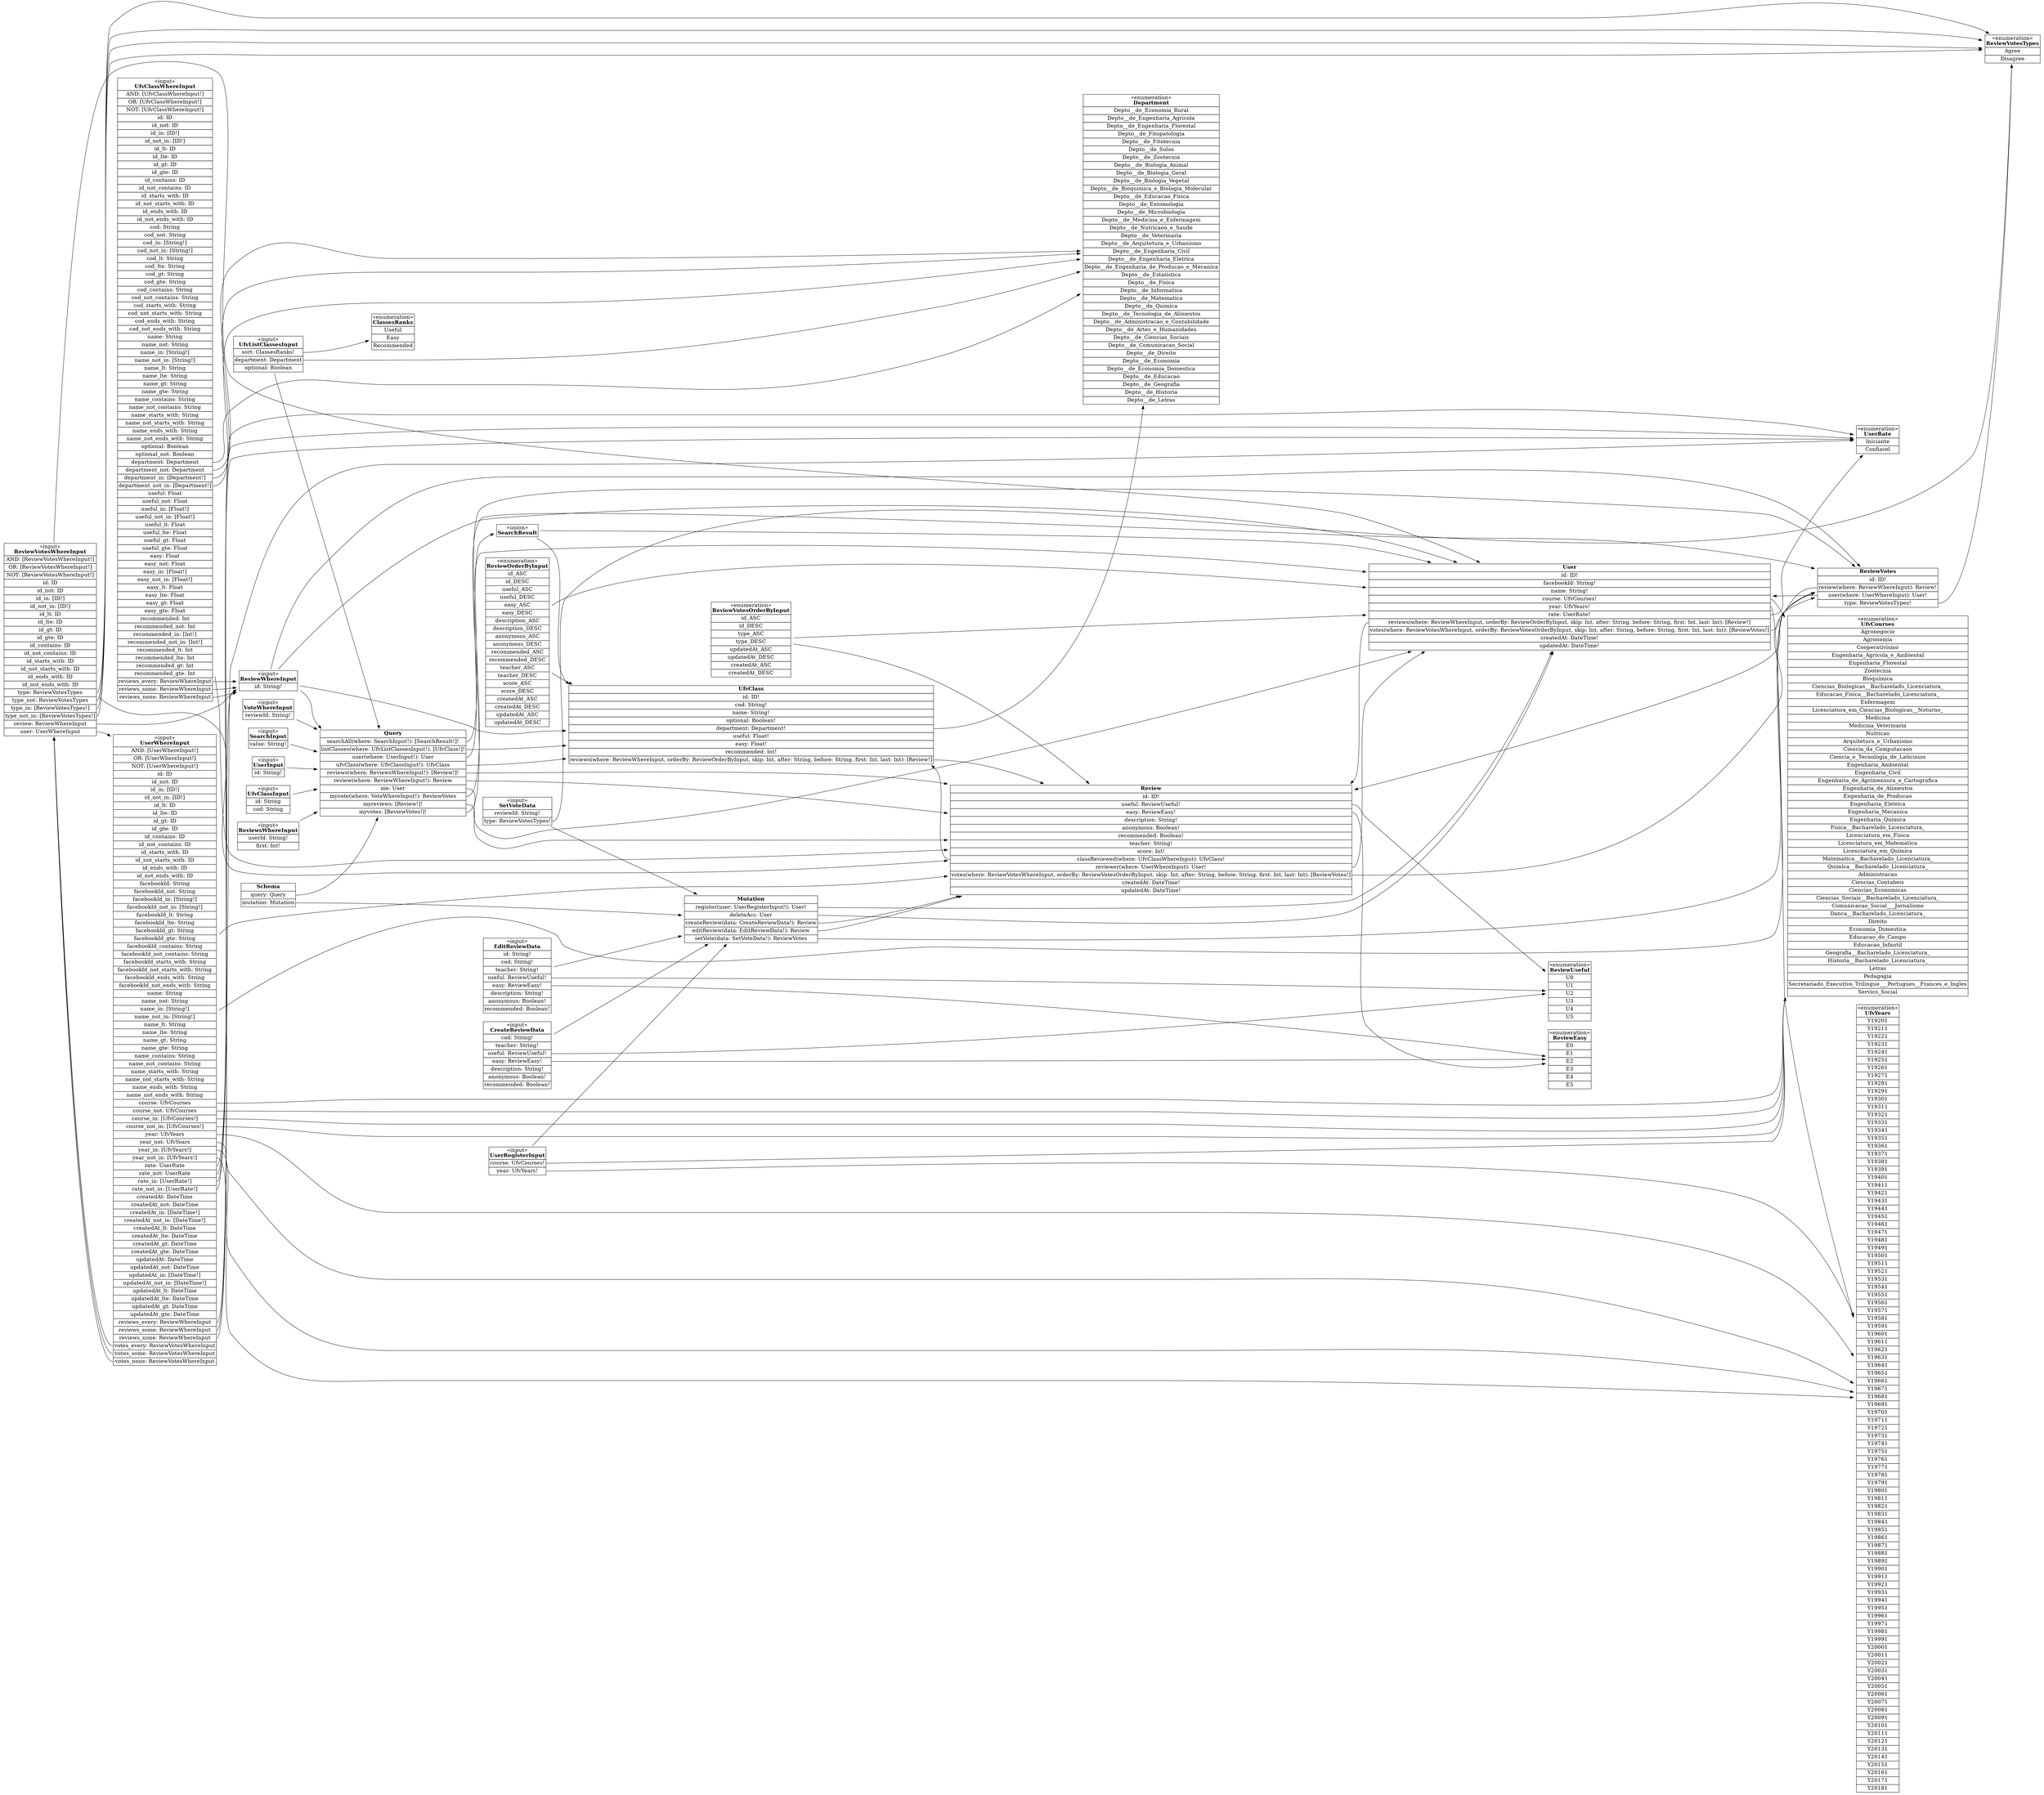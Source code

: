 digraph erd {
graph [
  rankdir = "LR"
];
node [
  fontsize = "16"
  shape = "plaintext"
];
edge [
];
"Schema" [label=<<TABLE COLOR="BLACK" BORDER="0" CELLBORDER="1" CELLSPACING="0"><TR><TD PORT="__title"><FONT COLOR="BLACK"><B>Schema</B></FONT></TD></TR><TR><TD ALIGN="CENTER" PORT="queryport"><FONT COLOR="BLACK">query: Query</FONT></TD></TR>,<TR><TD ALIGN="CENTER" PORT="mutationport"><FONT COLOR="BLACK">mutation: Mutation</FONT></TD></TR></TABLE>>];
"Query" [label=<<TABLE COLOR="BLACK" BORDER="0" CELLBORDER="1" CELLSPACING="0"><TR><TD PORT="__title"><FONT COLOR="BLACK"><B>Query</B></FONT></TD></TR><TR><TD ALIGN="CENTER" PORT="searchAllport"><FONT COLOR="BLACK">searchAll(where: SearchInput!): [SearchResult!]!</FONT></TD></TR>,<TR><TD ALIGN="CENTER" PORT="listClassesport"><FONT COLOR="BLACK">listClasses(where: UfvListClassesInput!): [UfvClass!]!</FONT></TD></TR>,<TR><TD ALIGN="CENTER" PORT="userport"><FONT COLOR="BLACK">user(where: UserInput!): User</FONT></TD></TR>,<TR><TD ALIGN="CENTER" PORT="ufvClassport"><FONT COLOR="BLACK">ufvClass(where: UfvClassInput!): UfvClass</FONT></TD></TR>,<TR><TD ALIGN="CENTER" PORT="reviewsport"><FONT COLOR="BLACK">reviews(where: ReviewsWhereInput!): [Review!]!</FONT></TD></TR>,<TR><TD ALIGN="CENTER" PORT="reviewport"><FONT COLOR="BLACK">review(where: ReviewWhereInput!): Review</FONT></TD></TR>,<TR><TD ALIGN="CENTER" PORT="meport"><FONT COLOR="BLACK">me: User</FONT></TD></TR>,<TR><TD ALIGN="CENTER" PORT="myvoteport"><FONT COLOR="BLACK">myvote(where: VoteWhereInput!): ReviewVotes</FONT></TD></TR>,<TR><TD ALIGN="CENTER" PORT="myreviewsport"><FONT COLOR="BLACK">myreviews: [Review!]!</FONT></TD></TR>,<TR><TD ALIGN="CENTER" PORT="myvotesport"><FONT COLOR="BLACK">myvotes: [ReviewVotes!]!</FONT></TD></TR></TABLE>>];
"Mutation" [label=<<TABLE COLOR="BLACK" BORDER="0" CELLBORDER="1" CELLSPACING="0"><TR><TD PORT="__title"><FONT COLOR="BLACK"><B>Mutation</B></FONT></TD></TR><TR><TD ALIGN="CENTER" PORT="registerport"><FONT COLOR="BLACK">register(user: UserRegisterInput!): User!</FONT></TD></TR>,<TR><TD ALIGN="CENTER" PORT="deleteAccport"><FONT COLOR="BLACK">deleteAcc: User</FONT></TD></TR>,<TR><TD ALIGN="CENTER" PORT="createReviewport"><FONT COLOR="BLACK">createReview(data: CreateReviewData!): Review</FONT></TD></TR>,<TR><TD ALIGN="CENTER" PORT="editReviewport"><FONT COLOR="BLACK">editReview(data: EditReviewData!): Review</FONT></TD></TR>,<TR><TD ALIGN="CENTER" PORT="setVoteport"><FONT COLOR="BLACK">setVote(data: SetVoteData!): ReviewVotes</FONT></TD></TR></TABLE>>];
"UfvClass" [label=<<TABLE COLOR="BLACK" BORDER="0" CELLBORDER="1" CELLSPACING="0"><TR><TD PORT="__title"><FONT COLOR="BLACK"><B>UfvClass</B></FONT></TD></TR><TR><TD ALIGN="CENTER" PORT="idport"><FONT COLOR="BLACK">id: ID!</FONT></TD></TR>,<TR><TD ALIGN="CENTER" PORT="codport"><FONT COLOR="BLACK">cod: String!</FONT></TD></TR>,<TR><TD ALIGN="CENTER" PORT="nameport"><FONT COLOR="BLACK">name: String!</FONT></TD></TR>,<TR><TD ALIGN="CENTER" PORT="optionalport"><FONT COLOR="BLACK">optional: Boolean!</FONT></TD></TR>,<TR><TD ALIGN="CENTER" PORT="departmentport"><FONT COLOR="BLACK">department: Department!</FONT></TD></TR>,<TR><TD ALIGN="CENTER" PORT="usefulport"><FONT COLOR="BLACK">useful: Float!</FONT></TD></TR>,<TR><TD ALIGN="CENTER" PORT="easyport"><FONT COLOR="BLACK">easy: Float!</FONT></TD></TR>,<TR><TD ALIGN="CENTER" PORT="recommendedport"><FONT COLOR="BLACK">recommended: Int!</FONT></TD></TR>,<TR><TD ALIGN="CENTER" PORT="reviewsport"><FONT COLOR="BLACK">reviews(where: ReviewWhereInput, orderBy: ReviewOrderByInput, skip: Int, after: String, before: String, first: Int, last: Int): [Review!]</FONT></TD></TR></TABLE>>];
"User" [label=<<TABLE COLOR="BLACK" BORDER="0" CELLBORDER="1" CELLSPACING="0"><TR><TD PORT="__title"><FONT COLOR="BLACK"><B>User</B></FONT></TD></TR><TR><TD ALIGN="CENTER" PORT="idport"><FONT COLOR="BLACK">id: ID!</FONT></TD></TR>,<TR><TD ALIGN="CENTER" PORT="facebookIdport"><FONT COLOR="BLACK">facebookId: String!</FONT></TD></TR>,<TR><TD ALIGN="CENTER" PORT="nameport"><FONT COLOR="BLACK">name: String!</FONT></TD></TR>,<TR><TD ALIGN="CENTER" PORT="courseport"><FONT COLOR="BLACK">course: UfvCourses!</FONT></TD></TR>,<TR><TD ALIGN="CENTER" PORT="yearport"><FONT COLOR="BLACK">year: UfvYears!</FONT></TD></TR>,<TR><TD ALIGN="CENTER" PORT="rateport"><FONT COLOR="BLACK">rate: UserRate!</FONT></TD></TR>,<TR><TD ALIGN="CENTER" PORT="reviewsport"><FONT COLOR="BLACK">reviews(where: ReviewWhereInput, orderBy: ReviewOrderByInput, skip: Int, after: String, before: String, first: Int, last: Int): [Review!]</FONT></TD></TR>,<TR><TD ALIGN="CENTER" PORT="votesport"><FONT COLOR="BLACK">votes(where: ReviewVotesWhereInput, orderBy: ReviewVotesOrderByInput, skip: Int, after: String, before: String, first: Int, last: Int): [ReviewVotes!]</FONT></TD></TR>,<TR><TD ALIGN="CENTER" PORT="createdAtport"><FONT COLOR="BLACK">createdAt: DateTime!</FONT></TD></TR>,<TR><TD ALIGN="CENTER" PORT="updatedAtport"><FONT COLOR="BLACK">updatedAt: DateTime!</FONT></TD></TR></TABLE>>];
"Review" [label=<<TABLE COLOR="BLACK" BORDER="0" CELLBORDER="1" CELLSPACING="0"><TR><TD PORT="__title"><FONT COLOR="BLACK"><B>Review</B></FONT></TD></TR><TR><TD ALIGN="CENTER" PORT="idport"><FONT COLOR="BLACK">id: ID!</FONT></TD></TR>,<TR><TD ALIGN="CENTER" PORT="usefulport"><FONT COLOR="BLACK">useful: ReviewUseful!</FONT></TD></TR>,<TR><TD ALIGN="CENTER" PORT="easyport"><FONT COLOR="BLACK">easy: ReviewEasy!</FONT></TD></TR>,<TR><TD ALIGN="CENTER" PORT="descriptionport"><FONT COLOR="BLACK">description: String!</FONT></TD></TR>,<TR><TD ALIGN="CENTER" PORT="anonymousport"><FONT COLOR="BLACK">anonymous: Boolean!</FONT></TD></TR>,<TR><TD ALIGN="CENTER" PORT="recommendedport"><FONT COLOR="BLACK">recommended: Boolean!</FONT></TD></TR>,<TR><TD ALIGN="CENTER" PORT="teacherport"><FONT COLOR="BLACK">teacher: String!</FONT></TD></TR>,<TR><TD ALIGN="CENTER" PORT="scoreport"><FONT COLOR="BLACK">score: Int!</FONT></TD></TR>,<TR><TD ALIGN="CENTER" PORT="classReviewedport"><FONT COLOR="BLACK">classReviewed(where: UfvClassWhereInput): UfvClass!</FONT></TD></TR>,<TR><TD ALIGN="CENTER" PORT="reviewerport"><FONT COLOR="BLACK">reviewer(where: UserWhereInput): User!</FONT></TD></TR>,<TR><TD ALIGN="CENTER" PORT="votesport"><FONT COLOR="BLACK">votes(where: ReviewVotesWhereInput, orderBy: ReviewVotesOrderByInput, skip: Int, after: String, before: String, first: Int, last: Int): [ReviewVotes!]</FONT></TD></TR>,<TR><TD ALIGN="CENTER" PORT="createdAtport"><FONT COLOR="BLACK">createdAt: DateTime!</FONT></TD></TR>,<TR><TD ALIGN="CENTER" PORT="updatedAtport"><FONT COLOR="BLACK">updatedAt: DateTime!</FONT></TD></TR></TABLE>>];
"ReviewVotes" [label=<<TABLE COLOR="BLACK" BORDER="0" CELLBORDER="1" CELLSPACING="0"><TR><TD PORT="__title"><FONT COLOR="BLACK"><B>ReviewVotes</B></FONT></TD></TR><TR><TD ALIGN="CENTER" PORT="idport"><FONT COLOR="BLACK">id: ID!</FONT></TD></TR>,<TR><TD ALIGN="CENTER" PORT="reviewport"><FONT COLOR="BLACK">review(where: ReviewWhereInput): Review!</FONT></TD></TR>,<TR><TD ALIGN="CENTER" PORT="userport"><FONT COLOR="BLACK">user(where: UserWhereInput): User!</FONT></TD></TR>,<TR><TD ALIGN="CENTER" PORT="typeport"><FONT COLOR="BLACK">type: ReviewVotesTypes!</FONT></TD></TR></TABLE>>];

"Department" [label=<<TABLE COLOR="BLACK" BORDER="0" CELLBORDER="1" CELLSPACING="0"><TR><TD PORT="__title"><FONT COLOR="BLACK">&laquo;enumeration&raquo;<BR/><B>Department</B></FONT></TD></TR><TR><TD ALIGN="CENTER" PORT="Depto__de_Economia_Ruralport"><FONT COLOR="BLACK">Depto__de_Economia_Rural</FONT></TD></TR>,<TR><TD ALIGN="CENTER" PORT="Depto__de_Engenharia_Agricolaport"><FONT COLOR="BLACK">Depto__de_Engenharia_Agricola</FONT></TD></TR>,<TR><TD ALIGN="CENTER" PORT="Depto__de_Engenharia_Florestalport"><FONT COLOR="BLACK">Depto__de_Engenharia_Florestal</FONT></TD></TR>,<TR><TD ALIGN="CENTER" PORT="Depto__de_Fitopatologiaport"><FONT COLOR="BLACK">Depto__de_Fitopatologia</FONT></TD></TR>,<TR><TD ALIGN="CENTER" PORT="Depto__de_Fitotecniaport"><FONT COLOR="BLACK">Depto__de_Fitotecnia</FONT></TD></TR>,<TR><TD ALIGN="CENTER" PORT="Depto__de_Solosport"><FONT COLOR="BLACK">Depto__de_Solos</FONT></TD></TR>,<TR><TD ALIGN="CENTER" PORT="Depto__de_Zootecniaport"><FONT COLOR="BLACK">Depto__de_Zootecnia</FONT></TD></TR>,<TR><TD ALIGN="CENTER" PORT="Depto__de_Biologia_Animalport"><FONT COLOR="BLACK">Depto__de_Biologia_Animal</FONT></TD></TR>,<TR><TD ALIGN="CENTER" PORT="Depto__de_Biologia_Geralport"><FONT COLOR="BLACK">Depto__de_Biologia_Geral</FONT></TD></TR>,<TR><TD ALIGN="CENTER" PORT="Depto__de_Biologia_Vegetalport"><FONT COLOR="BLACK">Depto__de_Biologia_Vegetal</FONT></TD></TR>,<TR><TD ALIGN="CENTER" PORT="Depto__de_Bioquimica_e_Biologia_Molecularport"><FONT COLOR="BLACK">Depto__de_Bioquimica_e_Biologia_Molecular</FONT></TD></TR>,<TR><TD ALIGN="CENTER" PORT="Depto__de_Educacao_Fisicaport"><FONT COLOR="BLACK">Depto__de_Educacao_Fisica</FONT></TD></TR>,<TR><TD ALIGN="CENTER" PORT="Depto__de_Entomologiaport"><FONT COLOR="BLACK">Depto__de_Entomologia</FONT></TD></TR>,<TR><TD ALIGN="CENTER" PORT="Depto__de_Microbiologiaport"><FONT COLOR="BLACK">Depto__de_Microbiologia</FONT></TD></TR>,<TR><TD ALIGN="CENTER" PORT="Depto__de_Medicina_e_Enfermagemport"><FONT COLOR="BLACK">Depto__de_Medicina_e_Enfermagem</FONT></TD></TR>,<TR><TD ALIGN="CENTER" PORT="Depto__de_Nutricaoo_e_Saudeport"><FONT COLOR="BLACK">Depto__de_Nutricaoo_e_Saude</FONT></TD></TR>,<TR><TD ALIGN="CENTER" PORT="Depto__de_Veterinariaport"><FONT COLOR="BLACK">Depto__de_Veterinaria</FONT></TD></TR>,<TR><TD ALIGN="CENTER" PORT="Depto__de_Arquitetura_e_Urbanismoport"><FONT COLOR="BLACK">Depto__de_Arquitetura_e_Urbanismo</FONT></TD></TR>,<TR><TD ALIGN="CENTER" PORT="Depto__de_Engenharia_Civilport"><FONT COLOR="BLACK">Depto__de_Engenharia_Civil</FONT></TD></TR>,<TR><TD ALIGN="CENTER" PORT="Depto__de_Engenharia_Eletricaport"><FONT COLOR="BLACK">Depto__de_Engenharia_Eletrica</FONT></TD></TR>,<TR><TD ALIGN="CENTER" PORT="Depto__de_Engenharia_de_Producao_e_Mecanicaport"><FONT COLOR="BLACK">Depto__de_Engenharia_de_Producao_e_Mecanica</FONT></TD></TR>,<TR><TD ALIGN="CENTER" PORT="Depto__de_Estatisticaport"><FONT COLOR="BLACK">Depto__de_Estatistica</FONT></TD></TR>,<TR><TD ALIGN="CENTER" PORT="Depto__de_Fisicaport"><FONT COLOR="BLACK">Depto__de_Fisica</FONT></TD></TR>,<TR><TD ALIGN="CENTER" PORT="Depto__de_Informaticaport"><FONT COLOR="BLACK">Depto__de_Informatica</FONT></TD></TR>,<TR><TD ALIGN="CENTER" PORT="Depto__de_Matematicaport"><FONT COLOR="BLACK">Depto__de_Matematica</FONT></TD></TR>,<TR><TD ALIGN="CENTER" PORT="Depto__de_Quimicaport"><FONT COLOR="BLACK">Depto__de_Quimica</FONT></TD></TR>,<TR><TD ALIGN="CENTER" PORT="Depto__de_Tecnologia_de_Alimentosport"><FONT COLOR="BLACK">Depto__de_Tecnologia_de_Alimentos</FONT></TD></TR>,<TR><TD ALIGN="CENTER" PORT="Depto__de_Administracao_e_Contabilidadeport"><FONT COLOR="BLACK">Depto__de_Administracao_e_Contabilidade</FONT></TD></TR>,<TR><TD ALIGN="CENTER" PORT="Depto__de_Artes_e_Humanidadesport"><FONT COLOR="BLACK">Depto__de_Artes_e_Humanidades</FONT></TD></TR>,<TR><TD ALIGN="CENTER" PORT="Depto__de_Ciencias_Sociaisport"><FONT COLOR="BLACK">Depto__de_Ciencias_Sociais</FONT></TD></TR>,<TR><TD ALIGN="CENTER" PORT="Depto__de_Comunicacao_Socialport"><FONT COLOR="BLACK">Depto__de_Comunicacao_Social</FONT></TD></TR>,<TR><TD ALIGN="CENTER" PORT="Depto__de_Direitoport"><FONT COLOR="BLACK">Depto__de_Direito</FONT></TD></TR>,<TR><TD ALIGN="CENTER" PORT="Depto__de_Economiaport"><FONT COLOR="BLACK">Depto__de_Economia</FONT></TD></TR>,<TR><TD ALIGN="CENTER" PORT="Depto__de_Economia_Domesticaport"><FONT COLOR="BLACK">Depto__de_Economia_Domestica</FONT></TD></TR>,<TR><TD ALIGN="CENTER" PORT="Depto__de_Educacaoport"><FONT COLOR="BLACK">Depto__de_Educacao</FONT></TD></TR>,<TR><TD ALIGN="CENTER" PORT="Depto__de_Geografiaport"><FONT COLOR="BLACK">Depto__de_Geografia</FONT></TD></TR>,<TR><TD ALIGN="CENTER" PORT="Depto__de_Historiaport"><FONT COLOR="BLACK">Depto__de_Historia</FONT></TD></TR>,<TR><TD ALIGN="CENTER" PORT="Depto__de_Letrasport"><FONT COLOR="BLACK">Depto__de_Letras</FONT></TD></TR></TABLE>>];
"ReviewOrderByInput" [label=<<TABLE COLOR="BLACK" BORDER="0" CELLBORDER="1" CELLSPACING="0"><TR><TD PORT="__title"><FONT COLOR="BLACK">&laquo;enumeration&raquo;<BR/><B>ReviewOrderByInput</B></FONT></TD></TR><TR><TD ALIGN="CENTER" PORT="id_ASCport"><FONT COLOR="BLACK">id_ASC</FONT></TD></TR>,<TR><TD ALIGN="CENTER" PORT="id_DESCport"><FONT COLOR="BLACK">id_DESC</FONT></TD></TR>,<TR><TD ALIGN="CENTER" PORT="useful_ASCport"><FONT COLOR="BLACK">useful_ASC</FONT></TD></TR>,<TR><TD ALIGN="CENTER" PORT="useful_DESCport"><FONT COLOR="BLACK">useful_DESC</FONT></TD></TR>,<TR><TD ALIGN="CENTER" PORT="easy_ASCport"><FONT COLOR="BLACK">easy_ASC</FONT></TD></TR>,<TR><TD ALIGN="CENTER" PORT="easy_DESCport"><FONT COLOR="BLACK">easy_DESC</FONT></TD></TR>,<TR><TD ALIGN="CENTER" PORT="description_ASCport"><FONT COLOR="BLACK">description_ASC</FONT></TD></TR>,<TR><TD ALIGN="CENTER" PORT="description_DESCport"><FONT COLOR="BLACK">description_DESC</FONT></TD></TR>,<TR><TD ALIGN="CENTER" PORT="anonymous_ASCport"><FONT COLOR="BLACK">anonymous_ASC</FONT></TD></TR>,<TR><TD ALIGN="CENTER" PORT="anonymous_DESCport"><FONT COLOR="BLACK">anonymous_DESC</FONT></TD></TR>,<TR><TD ALIGN="CENTER" PORT="recommended_ASCport"><FONT COLOR="BLACK">recommended_ASC</FONT></TD></TR>,<TR><TD ALIGN="CENTER" PORT="recommended_DESCport"><FONT COLOR="BLACK">recommended_DESC</FONT></TD></TR>,<TR><TD ALIGN="CENTER" PORT="teacher_ASCport"><FONT COLOR="BLACK">teacher_ASC</FONT></TD></TR>,<TR><TD ALIGN="CENTER" PORT="teacher_DESCport"><FONT COLOR="BLACK">teacher_DESC</FONT></TD></TR>,<TR><TD ALIGN="CENTER" PORT="score_ASCport"><FONT COLOR="BLACK">score_ASC</FONT></TD></TR>,<TR><TD ALIGN="CENTER" PORT="score_DESCport"><FONT COLOR="BLACK">score_DESC</FONT></TD></TR>,<TR><TD ALIGN="CENTER" PORT="createdAt_ASCport"><FONT COLOR="BLACK">createdAt_ASC</FONT></TD></TR>,<TR><TD ALIGN="CENTER" PORT="createdAt_DESCport"><FONT COLOR="BLACK">createdAt_DESC</FONT></TD></TR>,<TR><TD ALIGN="CENTER" PORT="updatedAt_ASCport"><FONT COLOR="BLACK">updatedAt_ASC</FONT></TD></TR>,<TR><TD ALIGN="CENTER" PORT="updatedAt_DESCport"><FONT COLOR="BLACK">updatedAt_DESC</FONT></TD></TR></TABLE>>];
"ReviewUseful" [label=<<TABLE COLOR="BLACK" BORDER="0" CELLBORDER="1" CELLSPACING="0"><TR><TD PORT="__title"><FONT COLOR="BLACK">&laquo;enumeration&raquo;<BR/><B>ReviewUseful</B></FONT></TD></TR><TR><TD ALIGN="CENTER" PORT="U0port"><FONT COLOR="BLACK">U0</FONT></TD></TR>,<TR><TD ALIGN="CENTER" PORT="U1port"><FONT COLOR="BLACK">U1</FONT></TD></TR>,<TR><TD ALIGN="CENTER" PORT="U2port"><FONT COLOR="BLACK">U2</FONT></TD></TR>,<TR><TD ALIGN="CENTER" PORT="U3port"><FONT COLOR="BLACK">U3</FONT></TD></TR>,<TR><TD ALIGN="CENTER" PORT="U4port"><FONT COLOR="BLACK">U4</FONT></TD></TR>,<TR><TD ALIGN="CENTER" PORT="U5port"><FONT COLOR="BLACK">U5</FONT></TD></TR></TABLE>>];
"ReviewEasy" [label=<<TABLE COLOR="BLACK" BORDER="0" CELLBORDER="1" CELLSPACING="0"><TR><TD PORT="__title"><FONT COLOR="BLACK">&laquo;enumeration&raquo;<BR/><B>ReviewEasy</B></FONT></TD></TR><TR><TD ALIGN="CENTER" PORT="E0port"><FONT COLOR="BLACK">E0</FONT></TD></TR>,<TR><TD ALIGN="CENTER" PORT="E1port"><FONT COLOR="BLACK">E1</FONT></TD></TR>,<TR><TD ALIGN="CENTER" PORT="E2port"><FONT COLOR="BLACK">E2</FONT></TD></TR>,<TR><TD ALIGN="CENTER" PORT="E3port"><FONT COLOR="BLACK">E3</FONT></TD></TR>,<TR><TD ALIGN="CENTER" PORT="E4port"><FONT COLOR="BLACK">E4</FONT></TD></TR>,<TR><TD ALIGN="CENTER" PORT="E5port"><FONT COLOR="BLACK">E5</FONT></TD></TR></TABLE>>];
"UfvCourses" [label=<<TABLE COLOR="BLACK" BORDER="0" CELLBORDER="1" CELLSPACING="0"><TR><TD PORT="__title"><FONT COLOR="BLACK">&laquo;enumeration&raquo;<BR/><B>UfvCourses</B></FONT></TD></TR><TR><TD ALIGN="CENTER" PORT="Agronegocioport"><FONT COLOR="BLACK">Agronegocio</FONT></TD></TR>,<TR><TD ALIGN="CENTER" PORT="Agronomiaport"><FONT COLOR="BLACK">Agronomia</FONT></TD></TR>,<TR><TD ALIGN="CENTER" PORT="Cooperativismoport"><FONT COLOR="BLACK">Cooperativismo</FONT></TD></TR>,<TR><TD ALIGN="CENTER" PORT="Engenharia_Agricola_e_Ambientalport"><FONT COLOR="BLACK">Engenharia_Agricola_e_Ambiental</FONT></TD></TR>,<TR><TD ALIGN="CENTER" PORT="Engenharia_Florestalport"><FONT COLOR="BLACK">Engenharia_Florestal</FONT></TD></TR>,<TR><TD ALIGN="CENTER" PORT="Zootecniaport"><FONT COLOR="BLACK">Zootecnia</FONT></TD></TR>,<TR><TD ALIGN="CENTER" PORT="Bioquimicaport"><FONT COLOR="BLACK">Bioquimica</FONT></TD></TR>,<TR><TD ALIGN="CENTER" PORT="Ciencias_Biologicas__Bacharelado_Licenciatura_port"><FONT COLOR="BLACK">Ciencias_Biologicas__Bacharelado_Licenciatura_</FONT></TD></TR>,<TR><TD ALIGN="CENTER" PORT="Educacao_Fisica__Bacharelado_Licenciatura_port"><FONT COLOR="BLACK">Educacao_Fisica__Bacharelado_Licenciatura_</FONT></TD></TR>,<TR><TD ALIGN="CENTER" PORT="Enfermagemport"><FONT COLOR="BLACK">Enfermagem</FONT></TD></TR>,<TR><TD ALIGN="CENTER" PORT="Licenciatura_em_Ciencias_Biologicas__Noturno_port"><FONT COLOR="BLACK">Licenciatura_em_Ciencias_Biologicas__Noturno_</FONT></TD></TR>,<TR><TD ALIGN="CENTER" PORT="Medicinaport"><FONT COLOR="BLACK">Medicina</FONT></TD></TR>,<TR><TD ALIGN="CENTER" PORT="Medicina_Veterinariaport"><FONT COLOR="BLACK">Medicina_Veterinaria</FONT></TD></TR>,<TR><TD ALIGN="CENTER" PORT="Nutricaoport"><FONT COLOR="BLACK">Nutricao</FONT></TD></TR>,<TR><TD ALIGN="CENTER" PORT="Arquitetura_e_Urbanismoport"><FONT COLOR="BLACK">Arquitetura_e_Urbanismo</FONT></TD></TR>,<TR><TD ALIGN="CENTER" PORT="Ciencia_da_Computacaooport"><FONT COLOR="BLACK">Ciencia_da_Computacaoo</FONT></TD></TR>,<TR><TD ALIGN="CENTER" PORT="Ciencia_e_Tecnologia_de_Laticiniosport"><FONT COLOR="BLACK">Ciencia_e_Tecnologia_de_Laticinios</FONT></TD></TR>,<TR><TD ALIGN="CENTER" PORT="Engenharia_Ambientalport"><FONT COLOR="BLACK">Engenharia_Ambiental</FONT></TD></TR>,<TR><TD ALIGN="CENTER" PORT="Engenharia_Civilport"><FONT COLOR="BLACK">Engenharia_Civil</FONT></TD></TR>,<TR><TD ALIGN="CENTER" PORT="Engenharia_de_Agrimensura_e_Cartograficaport"><FONT COLOR="BLACK">Engenharia_de_Agrimensura_e_Cartografica</FONT></TD></TR>,<TR><TD ALIGN="CENTER" PORT="Engenharia_de_Alimentosport"><FONT COLOR="BLACK">Engenharia_de_Alimentos</FONT></TD></TR>,<TR><TD ALIGN="CENTER" PORT="Engenharia_de_Producaoport"><FONT COLOR="BLACK">Engenharia_de_Producao</FONT></TD></TR>,<TR><TD ALIGN="CENTER" PORT="Engenharia_Eletricaport"><FONT COLOR="BLACK">Engenharia_Eletrica</FONT></TD></TR>,<TR><TD ALIGN="CENTER" PORT="Engenharia_Mecanicaport"><FONT COLOR="BLACK">Engenharia_Mecanica</FONT></TD></TR>,<TR><TD ALIGN="CENTER" PORT="Engenharia_Quimicaport"><FONT COLOR="BLACK">Engenharia_Quimica</FONT></TD></TR>,<TR><TD ALIGN="CENTER" PORT="Fisica__Bacharelado_Licenciatura_port"><FONT COLOR="BLACK">Fisica__Bacharelado_Licenciatura_</FONT></TD></TR>,<TR><TD ALIGN="CENTER" PORT="Licenciatura_em_Fisicaport"><FONT COLOR="BLACK">Licenciatura_em_Fisica</FONT></TD></TR>,<TR><TD ALIGN="CENTER" PORT="Licenciatura_em_Matematicaport"><FONT COLOR="BLACK">Licenciatura_em_Matematica</FONT></TD></TR>,<TR><TD ALIGN="CENTER" PORT="Licenciatura_em_Quimicaport"><FONT COLOR="BLACK">Licenciatura_em_Quimica</FONT></TD></TR>,<TR><TD ALIGN="CENTER" PORT="Matematica__Bacharelado_Licenciatura_port"><FONT COLOR="BLACK">Matematica__Bacharelado_Licenciatura_</FONT></TD></TR>,<TR><TD ALIGN="CENTER" PORT="Quimica__Bacharelado_Licenciatura_port"><FONT COLOR="BLACK">Quimica__Bacharelado_Licenciatura_</FONT></TD></TR>,<TR><TD ALIGN="CENTER" PORT="Administracaoport"><FONT COLOR="BLACK">Administracao</FONT></TD></TR>,<TR><TD ALIGN="CENTER" PORT="Ciencias_Contabeisport"><FONT COLOR="BLACK">Ciencias_Contabeis</FONT></TD></TR>,<TR><TD ALIGN="CENTER" PORT="Ciencias_Economicasport"><FONT COLOR="BLACK">Ciencias_Economicas</FONT></TD></TR>,<TR><TD ALIGN="CENTER" PORT="Ciencias_Sociais__Bacharelado_Licenciatura_port"><FONT COLOR="BLACK">Ciencias_Sociais__Bacharelado_Licenciatura_</FONT></TD></TR>,<TR><TD ALIGN="CENTER" PORT="Comunicacao_Social___Jornalismoport"><FONT COLOR="BLACK">Comunicacao_Social___Jornalismo</FONT></TD></TR>,<TR><TD ALIGN="CENTER" PORT="Danca__Bacharelado_Licenciatura_port"><FONT COLOR="BLACK">Danca__Bacharelado_Licenciatura_</FONT></TD></TR>,<TR><TD ALIGN="CENTER" PORT="Direitoport"><FONT COLOR="BLACK">Direito</FONT></TD></TR>,<TR><TD ALIGN="CENTER" PORT="Economia_Domesticaport"><FONT COLOR="BLACK">Economia_Domestica</FONT></TD></TR>,<TR><TD ALIGN="CENTER" PORT="Educacao_do_Campoport"><FONT COLOR="BLACK">Educacao_do_Campo</FONT></TD></TR>,<TR><TD ALIGN="CENTER" PORT="Educacao_Infantilport"><FONT COLOR="BLACK">Educacao_Infantil</FONT></TD></TR>,<TR><TD ALIGN="CENTER" PORT="Geografia__Bacharelado_Licenciatura_port"><FONT COLOR="BLACK">Geografia__Bacharelado_Licenciatura_</FONT></TD></TR>,<TR><TD ALIGN="CENTER" PORT="Historia__Bacharelado_Licenciatura_port"><FONT COLOR="BLACK">Historia__Bacharelado_Licenciatura_</FONT></TD></TR>,<TR><TD ALIGN="CENTER" PORT="Letrasport"><FONT COLOR="BLACK">Letras</FONT></TD></TR>,<TR><TD ALIGN="CENTER" PORT="Pedagogiaport"><FONT COLOR="BLACK">Pedagogia</FONT></TD></TR>,<TR><TD ALIGN="CENTER" PORT="Secretariado_Executivo_Trilingue___Portugues__Frances_e_Inglesport"><FONT COLOR="BLACK">Secretariado_Executivo_Trilingue___Portugues__Frances_e_Ingles</FONT></TD></TR>,<TR><TD ALIGN="CENTER" PORT="Servico_Socialport"><FONT COLOR="BLACK">Servico_Social</FONT></TD></TR></TABLE>>];
"UfvYears" [label=<<TABLE COLOR="BLACK" BORDER="0" CELLBORDER="1" CELLSPACING="0"><TR><TD PORT="__title"><FONT COLOR="BLACK">&laquo;enumeration&raquo;<BR/><B>UfvYears</B></FONT></TD></TR><TR><TD ALIGN="CENTER" PORT="Y19201port"><FONT COLOR="BLACK">Y19201</FONT></TD></TR>,<TR><TD ALIGN="CENTER" PORT="Y19211port"><FONT COLOR="BLACK">Y19211</FONT></TD></TR>,<TR><TD ALIGN="CENTER" PORT="Y19221port"><FONT COLOR="BLACK">Y19221</FONT></TD></TR>,<TR><TD ALIGN="CENTER" PORT="Y19231port"><FONT COLOR="BLACK">Y19231</FONT></TD></TR>,<TR><TD ALIGN="CENTER" PORT="Y19241port"><FONT COLOR="BLACK">Y19241</FONT></TD></TR>,<TR><TD ALIGN="CENTER" PORT="Y19251port"><FONT COLOR="BLACK">Y19251</FONT></TD></TR>,<TR><TD ALIGN="CENTER" PORT="Y19261port"><FONT COLOR="BLACK">Y19261</FONT></TD></TR>,<TR><TD ALIGN="CENTER" PORT="Y19271port"><FONT COLOR="BLACK">Y19271</FONT></TD></TR>,<TR><TD ALIGN="CENTER" PORT="Y19281port"><FONT COLOR="BLACK">Y19281</FONT></TD></TR>,<TR><TD ALIGN="CENTER" PORT="Y19291port"><FONT COLOR="BLACK">Y19291</FONT></TD></TR>,<TR><TD ALIGN="CENTER" PORT="Y19301port"><FONT COLOR="BLACK">Y19301</FONT></TD></TR>,<TR><TD ALIGN="CENTER" PORT="Y19311port"><FONT COLOR="BLACK">Y19311</FONT></TD></TR>,<TR><TD ALIGN="CENTER" PORT="Y19321port"><FONT COLOR="BLACK">Y19321</FONT></TD></TR>,<TR><TD ALIGN="CENTER" PORT="Y19331port"><FONT COLOR="BLACK">Y19331</FONT></TD></TR>,<TR><TD ALIGN="CENTER" PORT="Y19341port"><FONT COLOR="BLACK">Y19341</FONT></TD></TR>,<TR><TD ALIGN="CENTER" PORT="Y19351port"><FONT COLOR="BLACK">Y19351</FONT></TD></TR>,<TR><TD ALIGN="CENTER" PORT="Y19361port"><FONT COLOR="BLACK">Y19361</FONT></TD></TR>,<TR><TD ALIGN="CENTER" PORT="Y19371port"><FONT COLOR="BLACK">Y19371</FONT></TD></TR>,<TR><TD ALIGN="CENTER" PORT="Y19381port"><FONT COLOR="BLACK">Y19381</FONT></TD></TR>,<TR><TD ALIGN="CENTER" PORT="Y19391port"><FONT COLOR="BLACK">Y19391</FONT></TD></TR>,<TR><TD ALIGN="CENTER" PORT="Y19401port"><FONT COLOR="BLACK">Y19401</FONT></TD></TR>,<TR><TD ALIGN="CENTER" PORT="Y19411port"><FONT COLOR="BLACK">Y19411</FONT></TD></TR>,<TR><TD ALIGN="CENTER" PORT="Y19421port"><FONT COLOR="BLACK">Y19421</FONT></TD></TR>,<TR><TD ALIGN="CENTER" PORT="Y19431port"><FONT COLOR="BLACK">Y19431</FONT></TD></TR>,<TR><TD ALIGN="CENTER" PORT="Y19441port"><FONT COLOR="BLACK">Y19441</FONT></TD></TR>,<TR><TD ALIGN="CENTER" PORT="Y19451port"><FONT COLOR="BLACK">Y19451</FONT></TD></TR>,<TR><TD ALIGN="CENTER" PORT="Y19461port"><FONT COLOR="BLACK">Y19461</FONT></TD></TR>,<TR><TD ALIGN="CENTER" PORT="Y19471port"><FONT COLOR="BLACK">Y19471</FONT></TD></TR>,<TR><TD ALIGN="CENTER" PORT="Y19481port"><FONT COLOR="BLACK">Y19481</FONT></TD></TR>,<TR><TD ALIGN="CENTER" PORT="Y19491port"><FONT COLOR="BLACK">Y19491</FONT></TD></TR>,<TR><TD ALIGN="CENTER" PORT="Y19501port"><FONT COLOR="BLACK">Y19501</FONT></TD></TR>,<TR><TD ALIGN="CENTER" PORT="Y19511port"><FONT COLOR="BLACK">Y19511</FONT></TD></TR>,<TR><TD ALIGN="CENTER" PORT="Y19521port"><FONT COLOR="BLACK">Y19521</FONT></TD></TR>,<TR><TD ALIGN="CENTER" PORT="Y19531port"><FONT COLOR="BLACK">Y19531</FONT></TD></TR>,<TR><TD ALIGN="CENTER" PORT="Y19541port"><FONT COLOR="BLACK">Y19541</FONT></TD></TR>,<TR><TD ALIGN="CENTER" PORT="Y19551port"><FONT COLOR="BLACK">Y19551</FONT></TD></TR>,<TR><TD ALIGN="CENTER" PORT="Y19561port"><FONT COLOR="BLACK">Y19561</FONT></TD></TR>,<TR><TD ALIGN="CENTER" PORT="Y19571port"><FONT COLOR="BLACK">Y19571</FONT></TD></TR>,<TR><TD ALIGN="CENTER" PORT="Y19581port"><FONT COLOR="BLACK">Y19581</FONT></TD></TR>,<TR><TD ALIGN="CENTER" PORT="Y19591port"><FONT COLOR="BLACK">Y19591</FONT></TD></TR>,<TR><TD ALIGN="CENTER" PORT="Y19601port"><FONT COLOR="BLACK">Y19601</FONT></TD></TR>,<TR><TD ALIGN="CENTER" PORT="Y19611port"><FONT COLOR="BLACK">Y19611</FONT></TD></TR>,<TR><TD ALIGN="CENTER" PORT="Y19621port"><FONT COLOR="BLACK">Y19621</FONT></TD></TR>,<TR><TD ALIGN="CENTER" PORT="Y19631port"><FONT COLOR="BLACK">Y19631</FONT></TD></TR>,<TR><TD ALIGN="CENTER" PORT="Y19641port"><FONT COLOR="BLACK">Y19641</FONT></TD></TR>,<TR><TD ALIGN="CENTER" PORT="Y19651port"><FONT COLOR="BLACK">Y19651</FONT></TD></TR>,<TR><TD ALIGN="CENTER" PORT="Y19661port"><FONT COLOR="BLACK">Y19661</FONT></TD></TR>,<TR><TD ALIGN="CENTER" PORT="Y19671port"><FONT COLOR="BLACK">Y19671</FONT></TD></TR>,<TR><TD ALIGN="CENTER" PORT="Y19681port"><FONT COLOR="BLACK">Y19681</FONT></TD></TR>,<TR><TD ALIGN="CENTER" PORT="Y19691port"><FONT COLOR="BLACK">Y19691</FONT></TD></TR>,<TR><TD ALIGN="CENTER" PORT="Y19701port"><FONT COLOR="BLACK">Y19701</FONT></TD></TR>,<TR><TD ALIGN="CENTER" PORT="Y19711port"><FONT COLOR="BLACK">Y19711</FONT></TD></TR>,<TR><TD ALIGN="CENTER" PORT="Y19721port"><FONT COLOR="BLACK">Y19721</FONT></TD></TR>,<TR><TD ALIGN="CENTER" PORT="Y19731port"><FONT COLOR="BLACK">Y19731</FONT></TD></TR>,<TR><TD ALIGN="CENTER" PORT="Y19741port"><FONT COLOR="BLACK">Y19741</FONT></TD></TR>,<TR><TD ALIGN="CENTER" PORT="Y19751port"><FONT COLOR="BLACK">Y19751</FONT></TD></TR>,<TR><TD ALIGN="CENTER" PORT="Y19761port"><FONT COLOR="BLACK">Y19761</FONT></TD></TR>,<TR><TD ALIGN="CENTER" PORT="Y19771port"><FONT COLOR="BLACK">Y19771</FONT></TD></TR>,<TR><TD ALIGN="CENTER" PORT="Y19781port"><FONT COLOR="BLACK">Y19781</FONT></TD></TR>,<TR><TD ALIGN="CENTER" PORT="Y19791port"><FONT COLOR="BLACK">Y19791</FONT></TD></TR>,<TR><TD ALIGN="CENTER" PORT="Y19801port"><FONT COLOR="BLACK">Y19801</FONT></TD></TR>,<TR><TD ALIGN="CENTER" PORT="Y19811port"><FONT COLOR="BLACK">Y19811</FONT></TD></TR>,<TR><TD ALIGN="CENTER" PORT="Y19821port"><FONT COLOR="BLACK">Y19821</FONT></TD></TR>,<TR><TD ALIGN="CENTER" PORT="Y19831port"><FONT COLOR="BLACK">Y19831</FONT></TD></TR>,<TR><TD ALIGN="CENTER" PORT="Y19841port"><FONT COLOR="BLACK">Y19841</FONT></TD></TR>,<TR><TD ALIGN="CENTER" PORT="Y19851port"><FONT COLOR="BLACK">Y19851</FONT></TD></TR>,<TR><TD ALIGN="CENTER" PORT="Y19861port"><FONT COLOR="BLACK">Y19861</FONT></TD></TR>,<TR><TD ALIGN="CENTER" PORT="Y19871port"><FONT COLOR="BLACK">Y19871</FONT></TD></TR>,<TR><TD ALIGN="CENTER" PORT="Y19881port"><FONT COLOR="BLACK">Y19881</FONT></TD></TR>,<TR><TD ALIGN="CENTER" PORT="Y19891port"><FONT COLOR="BLACK">Y19891</FONT></TD></TR>,<TR><TD ALIGN="CENTER" PORT="Y19901port"><FONT COLOR="BLACK">Y19901</FONT></TD></TR>,<TR><TD ALIGN="CENTER" PORT="Y19911port"><FONT COLOR="BLACK">Y19911</FONT></TD></TR>,<TR><TD ALIGN="CENTER" PORT="Y19921port"><FONT COLOR="BLACK">Y19921</FONT></TD></TR>,<TR><TD ALIGN="CENTER" PORT="Y19931port"><FONT COLOR="BLACK">Y19931</FONT></TD></TR>,<TR><TD ALIGN="CENTER" PORT="Y19941port"><FONT COLOR="BLACK">Y19941</FONT></TD></TR>,<TR><TD ALIGN="CENTER" PORT="Y19951port"><FONT COLOR="BLACK">Y19951</FONT></TD></TR>,<TR><TD ALIGN="CENTER" PORT="Y19961port"><FONT COLOR="BLACK">Y19961</FONT></TD></TR>,<TR><TD ALIGN="CENTER" PORT="Y19971port"><FONT COLOR="BLACK">Y19971</FONT></TD></TR>,<TR><TD ALIGN="CENTER" PORT="Y19981port"><FONT COLOR="BLACK">Y19981</FONT></TD></TR>,<TR><TD ALIGN="CENTER" PORT="Y19991port"><FONT COLOR="BLACK">Y19991</FONT></TD></TR>,<TR><TD ALIGN="CENTER" PORT="Y20001port"><FONT COLOR="BLACK">Y20001</FONT></TD></TR>,<TR><TD ALIGN="CENTER" PORT="Y20011port"><FONT COLOR="BLACK">Y20011</FONT></TD></TR>,<TR><TD ALIGN="CENTER" PORT="Y20021port"><FONT COLOR="BLACK">Y20021</FONT></TD></TR>,<TR><TD ALIGN="CENTER" PORT="Y20031port"><FONT COLOR="BLACK">Y20031</FONT></TD></TR>,<TR><TD ALIGN="CENTER" PORT="Y20041port"><FONT COLOR="BLACK">Y20041</FONT></TD></TR>,<TR><TD ALIGN="CENTER" PORT="Y20051port"><FONT COLOR="BLACK">Y20051</FONT></TD></TR>,<TR><TD ALIGN="CENTER" PORT="Y20061port"><FONT COLOR="BLACK">Y20061</FONT></TD></TR>,<TR><TD ALIGN="CENTER" PORT="Y20071port"><FONT COLOR="BLACK">Y20071</FONT></TD></TR>,<TR><TD ALIGN="CENTER" PORT="Y20081port"><FONT COLOR="BLACK">Y20081</FONT></TD></TR>,<TR><TD ALIGN="CENTER" PORT="Y20091port"><FONT COLOR="BLACK">Y20091</FONT></TD></TR>,<TR><TD ALIGN="CENTER" PORT="Y20101port"><FONT COLOR="BLACK">Y20101</FONT></TD></TR>,<TR><TD ALIGN="CENTER" PORT="Y20111port"><FONT COLOR="BLACK">Y20111</FONT></TD></TR>,<TR><TD ALIGN="CENTER" PORT="Y20121port"><FONT COLOR="BLACK">Y20121</FONT></TD></TR>,<TR><TD ALIGN="CENTER" PORT="Y20131port"><FONT COLOR="BLACK">Y20131</FONT></TD></TR>,<TR><TD ALIGN="CENTER" PORT="Y20141port"><FONT COLOR="BLACK">Y20141</FONT></TD></TR>,<TR><TD ALIGN="CENTER" PORT="Y20151port"><FONT COLOR="BLACK">Y20151</FONT></TD></TR>,<TR><TD ALIGN="CENTER" PORT="Y20161port"><FONT COLOR="BLACK">Y20161</FONT></TD></TR>,<TR><TD ALIGN="CENTER" PORT="Y20171port"><FONT COLOR="BLACK">Y20171</FONT></TD></TR>,<TR><TD ALIGN="CENTER" PORT="Y20181port"><FONT COLOR="BLACK">Y20181</FONT></TD></TR></TABLE>>];
"UserRate" [label=<<TABLE COLOR="BLACK" BORDER="0" CELLBORDER="1" CELLSPACING="0"><TR><TD PORT="__title"><FONT COLOR="BLACK">&laquo;enumeration&raquo;<BR/><B>UserRate</B></FONT></TD></TR><TR><TD ALIGN="CENTER" PORT="Inicianteport"><FONT COLOR="BLACK">Iniciante</FONT></TD></TR>,<TR><TD ALIGN="CENTER" PORT="Confiavelport"><FONT COLOR="BLACK">Confiavel</FONT></TD></TR></TABLE>>];
"ReviewVotesTypes" [label=<<TABLE COLOR="BLACK" BORDER="0" CELLBORDER="1" CELLSPACING="0"><TR><TD PORT="__title"><FONT COLOR="BLACK">&laquo;enumeration&raquo;<BR/><B>ReviewVotesTypes</B></FONT></TD></TR><TR><TD ALIGN="CENTER" PORT="Agreeport"><FONT COLOR="BLACK">Agree</FONT></TD></TR>,<TR><TD ALIGN="CENTER" PORT="Disagreeport"><FONT COLOR="BLACK">Disagree</FONT></TD></TR></TABLE>>];
"ReviewVotesOrderByInput" [label=<<TABLE COLOR="BLACK" BORDER="0" CELLBORDER="1" CELLSPACING="0"><TR><TD PORT="__title"><FONT COLOR="BLACK">&laquo;enumeration&raquo;<BR/><B>ReviewVotesOrderByInput</B></FONT></TD></TR><TR><TD ALIGN="CENTER" PORT="id_ASCport"><FONT COLOR="BLACK">id_ASC</FONT></TD></TR>,<TR><TD ALIGN="CENTER" PORT="id_DESCport"><FONT COLOR="BLACK">id_DESC</FONT></TD></TR>,<TR><TD ALIGN="CENTER" PORT="type_ASCport"><FONT COLOR="BLACK">type_ASC</FONT></TD></TR>,<TR><TD ALIGN="CENTER" PORT="type_DESCport"><FONT COLOR="BLACK">type_DESC</FONT></TD></TR>,<TR><TD ALIGN="CENTER" PORT="updatedAt_ASCport"><FONT COLOR="BLACK">updatedAt_ASC</FONT></TD></TR>,<TR><TD ALIGN="CENTER" PORT="updatedAt_DESCport"><FONT COLOR="BLACK">updatedAt_DESC</FONT></TD></TR>,<TR><TD ALIGN="CENTER" PORT="createdAt_ASCport"><FONT COLOR="BLACK">createdAt_ASC</FONT></TD></TR>,<TR><TD ALIGN="CENTER" PORT="createdAt_DESCport"><FONT COLOR="BLACK">createdAt_DESC</FONT></TD></TR></TABLE>>];
"ClassesRanks" [label=<<TABLE COLOR="BLACK" BORDER="0" CELLBORDER="1" CELLSPACING="0"><TR><TD PORT="__title"><FONT COLOR="BLACK">&laquo;enumeration&raquo;<BR/><B>ClassesRanks</B></FONT></TD></TR><TR><TD ALIGN="CENTER" PORT="Usefulport"><FONT COLOR="BLACK">Useful</FONT></TD></TR>,<TR><TD ALIGN="CENTER" PORT="Easyport"><FONT COLOR="BLACK">Easy</FONT></TD></TR>,<TR><TD ALIGN="CENTER" PORT="Recommendedport"><FONT COLOR="BLACK">Recommended</FONT></TD></TR></TABLE>>];



"SearchInput" [label=<<TABLE COLOR="BLACK" BORDER="0" CELLBORDER="1" CELLSPACING="0"><TR><TD PORT="__title"><FONT COLOR="BLACK">&laquo;input&raquo;<BR/><B>SearchInput</B></FONT></TD></TR><TR><TD ALIGN="CENTER" PORT="valueport"><FONT COLOR="BLACK">value: String!</FONT></TD></TR></TABLE>>];
"ReviewWhereInput" [label=<<TABLE COLOR="BLACK" BORDER="0" CELLBORDER="1" CELLSPACING="0"><TR><TD PORT="__title"><FONT COLOR="BLACK">&laquo;input&raquo;<BR/><B>ReviewWhereInput</B></FONT></TD></TR><TR><TD ALIGN="CENTER" PORT="idport"><FONT COLOR="BLACK">id: String!</FONT></TD></TR></TABLE>>];
"UfvClassWhereInput" [label=<<TABLE COLOR="BLACK" BORDER="0" CELLBORDER="1" CELLSPACING="0"><TR><TD PORT="__title"><FONT COLOR="BLACK">&laquo;input&raquo;<BR/><B>UfvClassWhereInput</B></FONT></TD></TR><TR><TD ALIGN="CENTER" PORT="ANDport"><FONT COLOR="BLACK">AND: [UfvClassWhereInput!]</FONT></TD></TR>,<TR><TD ALIGN="CENTER" PORT="ORport"><FONT COLOR="BLACK">OR: [UfvClassWhereInput!]</FONT></TD></TR>,<TR><TD ALIGN="CENTER" PORT="NOTport"><FONT COLOR="BLACK">NOT: [UfvClassWhereInput!]</FONT></TD></TR>,<TR><TD ALIGN="CENTER" PORT="idport"><FONT COLOR="BLACK">id: ID</FONT></TD></TR>,<TR><TD ALIGN="CENTER" PORT="id_notport"><FONT COLOR="BLACK">id_not: ID</FONT></TD></TR>,<TR><TD ALIGN="CENTER" PORT="id_inport"><FONT COLOR="BLACK">id_in: [ID!]</FONT></TD></TR>,<TR><TD ALIGN="CENTER" PORT="id_not_inport"><FONT COLOR="BLACK">id_not_in: [ID!]</FONT></TD></TR>,<TR><TD ALIGN="CENTER" PORT="id_ltport"><FONT COLOR="BLACK">id_lt: ID</FONT></TD></TR>,<TR><TD ALIGN="CENTER" PORT="id_lteport"><FONT COLOR="BLACK">id_lte: ID</FONT></TD></TR>,<TR><TD ALIGN="CENTER" PORT="id_gtport"><FONT COLOR="BLACK">id_gt: ID</FONT></TD></TR>,<TR><TD ALIGN="CENTER" PORT="id_gteport"><FONT COLOR="BLACK">id_gte: ID</FONT></TD></TR>,<TR><TD ALIGN="CENTER" PORT="id_containsport"><FONT COLOR="BLACK">id_contains: ID</FONT></TD></TR>,<TR><TD ALIGN="CENTER" PORT="id_not_containsport"><FONT COLOR="BLACK">id_not_contains: ID</FONT></TD></TR>,<TR><TD ALIGN="CENTER" PORT="id_starts_withport"><FONT COLOR="BLACK">id_starts_with: ID</FONT></TD></TR>,<TR><TD ALIGN="CENTER" PORT="id_not_starts_withport"><FONT COLOR="BLACK">id_not_starts_with: ID</FONT></TD></TR>,<TR><TD ALIGN="CENTER" PORT="id_ends_withport"><FONT COLOR="BLACK">id_ends_with: ID</FONT></TD></TR>,<TR><TD ALIGN="CENTER" PORT="id_not_ends_withport"><FONT COLOR="BLACK">id_not_ends_with: ID</FONT></TD></TR>,<TR><TD ALIGN="CENTER" PORT="codport"><FONT COLOR="BLACK">cod: String</FONT></TD></TR>,<TR><TD ALIGN="CENTER" PORT="cod_notport"><FONT COLOR="BLACK">cod_not: String</FONT></TD></TR>,<TR><TD ALIGN="CENTER" PORT="cod_inport"><FONT COLOR="BLACK">cod_in: [String!]</FONT></TD></TR>,<TR><TD ALIGN="CENTER" PORT="cod_not_inport"><FONT COLOR="BLACK">cod_not_in: [String!]</FONT></TD></TR>,<TR><TD ALIGN="CENTER" PORT="cod_ltport"><FONT COLOR="BLACK">cod_lt: String</FONT></TD></TR>,<TR><TD ALIGN="CENTER" PORT="cod_lteport"><FONT COLOR="BLACK">cod_lte: String</FONT></TD></TR>,<TR><TD ALIGN="CENTER" PORT="cod_gtport"><FONT COLOR="BLACK">cod_gt: String</FONT></TD></TR>,<TR><TD ALIGN="CENTER" PORT="cod_gteport"><FONT COLOR="BLACK">cod_gte: String</FONT></TD></TR>,<TR><TD ALIGN="CENTER" PORT="cod_containsport"><FONT COLOR="BLACK">cod_contains: String</FONT></TD></TR>,<TR><TD ALIGN="CENTER" PORT="cod_not_containsport"><FONT COLOR="BLACK">cod_not_contains: String</FONT></TD></TR>,<TR><TD ALIGN="CENTER" PORT="cod_starts_withport"><FONT COLOR="BLACK">cod_starts_with: String</FONT></TD></TR>,<TR><TD ALIGN="CENTER" PORT="cod_not_starts_withport"><FONT COLOR="BLACK">cod_not_starts_with: String</FONT></TD></TR>,<TR><TD ALIGN="CENTER" PORT="cod_ends_withport"><FONT COLOR="BLACK">cod_ends_with: String</FONT></TD></TR>,<TR><TD ALIGN="CENTER" PORT="cod_not_ends_withport"><FONT COLOR="BLACK">cod_not_ends_with: String</FONT></TD></TR>,<TR><TD ALIGN="CENTER" PORT="nameport"><FONT COLOR="BLACK">name: String</FONT></TD></TR>,<TR><TD ALIGN="CENTER" PORT="name_notport"><FONT COLOR="BLACK">name_not: String</FONT></TD></TR>,<TR><TD ALIGN="CENTER" PORT="name_inport"><FONT COLOR="BLACK">name_in: [String!]</FONT></TD></TR>,<TR><TD ALIGN="CENTER" PORT="name_not_inport"><FONT COLOR="BLACK">name_not_in: [String!]</FONT></TD></TR>,<TR><TD ALIGN="CENTER" PORT="name_ltport"><FONT COLOR="BLACK">name_lt: String</FONT></TD></TR>,<TR><TD ALIGN="CENTER" PORT="name_lteport"><FONT COLOR="BLACK">name_lte: String</FONT></TD></TR>,<TR><TD ALIGN="CENTER" PORT="name_gtport"><FONT COLOR="BLACK">name_gt: String</FONT></TD></TR>,<TR><TD ALIGN="CENTER" PORT="name_gteport"><FONT COLOR="BLACK">name_gte: String</FONT></TD></TR>,<TR><TD ALIGN="CENTER" PORT="name_containsport"><FONT COLOR="BLACK">name_contains: String</FONT></TD></TR>,<TR><TD ALIGN="CENTER" PORT="name_not_containsport"><FONT COLOR="BLACK">name_not_contains: String</FONT></TD></TR>,<TR><TD ALIGN="CENTER" PORT="name_starts_withport"><FONT COLOR="BLACK">name_starts_with: String</FONT></TD></TR>,<TR><TD ALIGN="CENTER" PORT="name_not_starts_withport"><FONT COLOR="BLACK">name_not_starts_with: String</FONT></TD></TR>,<TR><TD ALIGN="CENTER" PORT="name_ends_withport"><FONT COLOR="BLACK">name_ends_with: String</FONT></TD></TR>,<TR><TD ALIGN="CENTER" PORT="name_not_ends_withport"><FONT COLOR="BLACK">name_not_ends_with: String</FONT></TD></TR>,<TR><TD ALIGN="CENTER" PORT="optionalport"><FONT COLOR="BLACK">optional: Boolean</FONT></TD></TR>,<TR><TD ALIGN="CENTER" PORT="optional_notport"><FONT COLOR="BLACK">optional_not: Boolean</FONT></TD></TR>,<TR><TD ALIGN="CENTER" PORT="departmentport"><FONT COLOR="BLACK">department: Department</FONT></TD></TR>,<TR><TD ALIGN="CENTER" PORT="department_notport"><FONT COLOR="BLACK">department_not: Department</FONT></TD></TR>,<TR><TD ALIGN="CENTER" PORT="department_inport"><FONT COLOR="BLACK">department_in: [Department!]</FONT></TD></TR>,<TR><TD ALIGN="CENTER" PORT="department_not_inport"><FONT COLOR="BLACK">department_not_in: [Department!]</FONT></TD></TR>,<TR><TD ALIGN="CENTER" PORT="usefulport"><FONT COLOR="BLACK">useful: Float</FONT></TD></TR>,<TR><TD ALIGN="CENTER" PORT="useful_notport"><FONT COLOR="BLACK">useful_not: Float</FONT></TD></TR>,<TR><TD ALIGN="CENTER" PORT="useful_inport"><FONT COLOR="BLACK">useful_in: [Float!]</FONT></TD></TR>,<TR><TD ALIGN="CENTER" PORT="useful_not_inport"><FONT COLOR="BLACK">useful_not_in: [Float!]</FONT></TD></TR>,<TR><TD ALIGN="CENTER" PORT="useful_ltport"><FONT COLOR="BLACK">useful_lt: Float</FONT></TD></TR>,<TR><TD ALIGN="CENTER" PORT="useful_lteport"><FONT COLOR="BLACK">useful_lte: Float</FONT></TD></TR>,<TR><TD ALIGN="CENTER" PORT="useful_gtport"><FONT COLOR="BLACK">useful_gt: Float</FONT></TD></TR>,<TR><TD ALIGN="CENTER" PORT="useful_gteport"><FONT COLOR="BLACK">useful_gte: Float</FONT></TD></TR>,<TR><TD ALIGN="CENTER" PORT="easyport"><FONT COLOR="BLACK">easy: Float</FONT></TD></TR>,<TR><TD ALIGN="CENTER" PORT="easy_notport"><FONT COLOR="BLACK">easy_not: Float</FONT></TD></TR>,<TR><TD ALIGN="CENTER" PORT="easy_inport"><FONT COLOR="BLACK">easy_in: [Float!]</FONT></TD></TR>,<TR><TD ALIGN="CENTER" PORT="easy_not_inport"><FONT COLOR="BLACK">easy_not_in: [Float!]</FONT></TD></TR>,<TR><TD ALIGN="CENTER" PORT="easy_ltport"><FONT COLOR="BLACK">easy_lt: Float</FONT></TD></TR>,<TR><TD ALIGN="CENTER" PORT="easy_lteport"><FONT COLOR="BLACK">easy_lte: Float</FONT></TD></TR>,<TR><TD ALIGN="CENTER" PORT="easy_gtport"><FONT COLOR="BLACK">easy_gt: Float</FONT></TD></TR>,<TR><TD ALIGN="CENTER" PORT="easy_gteport"><FONT COLOR="BLACK">easy_gte: Float</FONT></TD></TR>,<TR><TD ALIGN="CENTER" PORT="recommendedport"><FONT COLOR="BLACK">recommended: Int</FONT></TD></TR>,<TR><TD ALIGN="CENTER" PORT="recommended_notport"><FONT COLOR="BLACK">recommended_not: Int</FONT></TD></TR>,<TR><TD ALIGN="CENTER" PORT="recommended_inport"><FONT COLOR="BLACK">recommended_in: [Int!]</FONT></TD></TR>,<TR><TD ALIGN="CENTER" PORT="recommended_not_inport"><FONT COLOR="BLACK">recommended_not_in: [Int!]</FONT></TD></TR>,<TR><TD ALIGN="CENTER" PORT="recommended_ltport"><FONT COLOR="BLACK">recommended_lt: Int</FONT></TD></TR>,<TR><TD ALIGN="CENTER" PORT="recommended_lteport"><FONT COLOR="BLACK">recommended_lte: Int</FONT></TD></TR>,<TR><TD ALIGN="CENTER" PORT="recommended_gtport"><FONT COLOR="BLACK">recommended_gt: Int</FONT></TD></TR>,<TR><TD ALIGN="CENTER" PORT="recommended_gteport"><FONT COLOR="BLACK">recommended_gte: Int</FONT></TD></TR>,<TR><TD ALIGN="CENTER" PORT="reviews_everyport"><FONT COLOR="BLACK">reviews_every: ReviewWhereInput</FONT></TD></TR>,<TR><TD ALIGN="CENTER" PORT="reviews_someport"><FONT COLOR="BLACK">reviews_some: ReviewWhereInput</FONT></TD></TR>,<TR><TD ALIGN="CENTER" PORT="reviews_noneport"><FONT COLOR="BLACK">reviews_none: ReviewWhereInput</FONT></TD></TR></TABLE>>];
"UserWhereInput" [label=<<TABLE COLOR="BLACK" BORDER="0" CELLBORDER="1" CELLSPACING="0"><TR><TD PORT="__title"><FONT COLOR="BLACK">&laquo;input&raquo;<BR/><B>UserWhereInput</B></FONT></TD></TR><TR><TD ALIGN="CENTER" PORT="ANDport"><FONT COLOR="BLACK">AND: [UserWhereInput!]</FONT></TD></TR>,<TR><TD ALIGN="CENTER" PORT="ORport"><FONT COLOR="BLACK">OR: [UserWhereInput!]</FONT></TD></TR>,<TR><TD ALIGN="CENTER" PORT="NOTport"><FONT COLOR="BLACK">NOT: [UserWhereInput!]</FONT></TD></TR>,<TR><TD ALIGN="CENTER" PORT="idport"><FONT COLOR="BLACK">id: ID</FONT></TD></TR>,<TR><TD ALIGN="CENTER" PORT="id_notport"><FONT COLOR="BLACK">id_not: ID</FONT></TD></TR>,<TR><TD ALIGN="CENTER" PORT="id_inport"><FONT COLOR="BLACK">id_in: [ID!]</FONT></TD></TR>,<TR><TD ALIGN="CENTER" PORT="id_not_inport"><FONT COLOR="BLACK">id_not_in: [ID!]</FONT></TD></TR>,<TR><TD ALIGN="CENTER" PORT="id_ltport"><FONT COLOR="BLACK">id_lt: ID</FONT></TD></TR>,<TR><TD ALIGN="CENTER" PORT="id_lteport"><FONT COLOR="BLACK">id_lte: ID</FONT></TD></TR>,<TR><TD ALIGN="CENTER" PORT="id_gtport"><FONT COLOR="BLACK">id_gt: ID</FONT></TD></TR>,<TR><TD ALIGN="CENTER" PORT="id_gteport"><FONT COLOR="BLACK">id_gte: ID</FONT></TD></TR>,<TR><TD ALIGN="CENTER" PORT="id_containsport"><FONT COLOR="BLACK">id_contains: ID</FONT></TD></TR>,<TR><TD ALIGN="CENTER" PORT="id_not_containsport"><FONT COLOR="BLACK">id_not_contains: ID</FONT></TD></TR>,<TR><TD ALIGN="CENTER" PORT="id_starts_withport"><FONT COLOR="BLACK">id_starts_with: ID</FONT></TD></TR>,<TR><TD ALIGN="CENTER" PORT="id_not_starts_withport"><FONT COLOR="BLACK">id_not_starts_with: ID</FONT></TD></TR>,<TR><TD ALIGN="CENTER" PORT="id_ends_withport"><FONT COLOR="BLACK">id_ends_with: ID</FONT></TD></TR>,<TR><TD ALIGN="CENTER" PORT="id_not_ends_withport"><FONT COLOR="BLACK">id_not_ends_with: ID</FONT></TD></TR>,<TR><TD ALIGN="CENTER" PORT="facebookIdport"><FONT COLOR="BLACK">facebookId: String</FONT></TD></TR>,<TR><TD ALIGN="CENTER" PORT="facebookId_notport"><FONT COLOR="BLACK">facebookId_not: String</FONT></TD></TR>,<TR><TD ALIGN="CENTER" PORT="facebookId_inport"><FONT COLOR="BLACK">facebookId_in: [String!]</FONT></TD></TR>,<TR><TD ALIGN="CENTER" PORT="facebookId_not_inport"><FONT COLOR="BLACK">facebookId_not_in: [String!]</FONT></TD></TR>,<TR><TD ALIGN="CENTER" PORT="facebookId_ltport"><FONT COLOR="BLACK">facebookId_lt: String</FONT></TD></TR>,<TR><TD ALIGN="CENTER" PORT="facebookId_lteport"><FONT COLOR="BLACK">facebookId_lte: String</FONT></TD></TR>,<TR><TD ALIGN="CENTER" PORT="facebookId_gtport"><FONT COLOR="BLACK">facebookId_gt: String</FONT></TD></TR>,<TR><TD ALIGN="CENTER" PORT="facebookId_gteport"><FONT COLOR="BLACK">facebookId_gte: String</FONT></TD></TR>,<TR><TD ALIGN="CENTER" PORT="facebookId_containsport"><FONT COLOR="BLACK">facebookId_contains: String</FONT></TD></TR>,<TR><TD ALIGN="CENTER" PORT="facebookId_not_containsport"><FONT COLOR="BLACK">facebookId_not_contains: String</FONT></TD></TR>,<TR><TD ALIGN="CENTER" PORT="facebookId_starts_withport"><FONT COLOR="BLACK">facebookId_starts_with: String</FONT></TD></TR>,<TR><TD ALIGN="CENTER" PORT="facebookId_not_starts_withport"><FONT COLOR="BLACK">facebookId_not_starts_with: String</FONT></TD></TR>,<TR><TD ALIGN="CENTER" PORT="facebookId_ends_withport"><FONT COLOR="BLACK">facebookId_ends_with: String</FONT></TD></TR>,<TR><TD ALIGN="CENTER" PORT="facebookId_not_ends_withport"><FONT COLOR="BLACK">facebookId_not_ends_with: String</FONT></TD></TR>,<TR><TD ALIGN="CENTER" PORT="nameport"><FONT COLOR="BLACK">name: String</FONT></TD></TR>,<TR><TD ALIGN="CENTER" PORT="name_notport"><FONT COLOR="BLACK">name_not: String</FONT></TD></TR>,<TR><TD ALIGN="CENTER" PORT="name_inport"><FONT COLOR="BLACK">name_in: [String!]</FONT></TD></TR>,<TR><TD ALIGN="CENTER" PORT="name_not_inport"><FONT COLOR="BLACK">name_not_in: [String!]</FONT></TD></TR>,<TR><TD ALIGN="CENTER" PORT="name_ltport"><FONT COLOR="BLACK">name_lt: String</FONT></TD></TR>,<TR><TD ALIGN="CENTER" PORT="name_lteport"><FONT COLOR="BLACK">name_lte: String</FONT></TD></TR>,<TR><TD ALIGN="CENTER" PORT="name_gtport"><FONT COLOR="BLACK">name_gt: String</FONT></TD></TR>,<TR><TD ALIGN="CENTER" PORT="name_gteport"><FONT COLOR="BLACK">name_gte: String</FONT></TD></TR>,<TR><TD ALIGN="CENTER" PORT="name_containsport"><FONT COLOR="BLACK">name_contains: String</FONT></TD></TR>,<TR><TD ALIGN="CENTER" PORT="name_not_containsport"><FONT COLOR="BLACK">name_not_contains: String</FONT></TD></TR>,<TR><TD ALIGN="CENTER" PORT="name_starts_withport"><FONT COLOR="BLACK">name_starts_with: String</FONT></TD></TR>,<TR><TD ALIGN="CENTER" PORT="name_not_starts_withport"><FONT COLOR="BLACK">name_not_starts_with: String</FONT></TD></TR>,<TR><TD ALIGN="CENTER" PORT="name_ends_withport"><FONT COLOR="BLACK">name_ends_with: String</FONT></TD></TR>,<TR><TD ALIGN="CENTER" PORT="name_not_ends_withport"><FONT COLOR="BLACK">name_not_ends_with: String</FONT></TD></TR>,<TR><TD ALIGN="CENTER" PORT="courseport"><FONT COLOR="BLACK">course: UfvCourses</FONT></TD></TR>,<TR><TD ALIGN="CENTER" PORT="course_notport"><FONT COLOR="BLACK">course_not: UfvCourses</FONT></TD></TR>,<TR><TD ALIGN="CENTER" PORT="course_inport"><FONT COLOR="BLACK">course_in: [UfvCourses!]</FONT></TD></TR>,<TR><TD ALIGN="CENTER" PORT="course_not_inport"><FONT COLOR="BLACK">course_not_in: [UfvCourses!]</FONT></TD></TR>,<TR><TD ALIGN="CENTER" PORT="yearport"><FONT COLOR="BLACK">year: UfvYears</FONT></TD></TR>,<TR><TD ALIGN="CENTER" PORT="year_notport"><FONT COLOR="BLACK">year_not: UfvYears</FONT></TD></TR>,<TR><TD ALIGN="CENTER" PORT="year_inport"><FONT COLOR="BLACK">year_in: [UfvYears!]</FONT></TD></TR>,<TR><TD ALIGN="CENTER" PORT="year_not_inport"><FONT COLOR="BLACK">year_not_in: [UfvYears!]</FONT></TD></TR>,<TR><TD ALIGN="CENTER" PORT="rateport"><FONT COLOR="BLACK">rate: UserRate</FONT></TD></TR>,<TR><TD ALIGN="CENTER" PORT="rate_notport"><FONT COLOR="BLACK">rate_not: UserRate</FONT></TD></TR>,<TR><TD ALIGN="CENTER" PORT="rate_inport"><FONT COLOR="BLACK">rate_in: [UserRate!]</FONT></TD></TR>,<TR><TD ALIGN="CENTER" PORT="rate_not_inport"><FONT COLOR="BLACK">rate_not_in: [UserRate!]</FONT></TD></TR>,<TR><TD ALIGN="CENTER" PORT="createdAtport"><FONT COLOR="BLACK">createdAt: DateTime</FONT></TD></TR>,<TR><TD ALIGN="CENTER" PORT="createdAt_notport"><FONT COLOR="BLACK">createdAt_not: DateTime</FONT></TD></TR>,<TR><TD ALIGN="CENTER" PORT="createdAt_inport"><FONT COLOR="BLACK">createdAt_in: [DateTime!]</FONT></TD></TR>,<TR><TD ALIGN="CENTER" PORT="createdAt_not_inport"><FONT COLOR="BLACK">createdAt_not_in: [DateTime!]</FONT></TD></TR>,<TR><TD ALIGN="CENTER" PORT="createdAt_ltport"><FONT COLOR="BLACK">createdAt_lt: DateTime</FONT></TD></TR>,<TR><TD ALIGN="CENTER" PORT="createdAt_lteport"><FONT COLOR="BLACK">createdAt_lte: DateTime</FONT></TD></TR>,<TR><TD ALIGN="CENTER" PORT="createdAt_gtport"><FONT COLOR="BLACK">createdAt_gt: DateTime</FONT></TD></TR>,<TR><TD ALIGN="CENTER" PORT="createdAt_gteport"><FONT COLOR="BLACK">createdAt_gte: DateTime</FONT></TD></TR>,<TR><TD ALIGN="CENTER" PORT="updatedAtport"><FONT COLOR="BLACK">updatedAt: DateTime</FONT></TD></TR>,<TR><TD ALIGN="CENTER" PORT="updatedAt_notport"><FONT COLOR="BLACK">updatedAt_not: DateTime</FONT></TD></TR>,<TR><TD ALIGN="CENTER" PORT="updatedAt_inport"><FONT COLOR="BLACK">updatedAt_in: [DateTime!]</FONT></TD></TR>,<TR><TD ALIGN="CENTER" PORT="updatedAt_not_inport"><FONT COLOR="BLACK">updatedAt_not_in: [DateTime!]</FONT></TD></TR>,<TR><TD ALIGN="CENTER" PORT="updatedAt_ltport"><FONT COLOR="BLACK">updatedAt_lt: DateTime</FONT></TD></TR>,<TR><TD ALIGN="CENTER" PORT="updatedAt_lteport"><FONT COLOR="BLACK">updatedAt_lte: DateTime</FONT></TD></TR>,<TR><TD ALIGN="CENTER" PORT="updatedAt_gtport"><FONT COLOR="BLACK">updatedAt_gt: DateTime</FONT></TD></TR>,<TR><TD ALIGN="CENTER" PORT="updatedAt_gteport"><FONT COLOR="BLACK">updatedAt_gte: DateTime</FONT></TD></TR>,<TR><TD ALIGN="CENTER" PORT="reviews_everyport"><FONT COLOR="BLACK">reviews_every: ReviewWhereInput</FONT></TD></TR>,<TR><TD ALIGN="CENTER" PORT="reviews_someport"><FONT COLOR="BLACK">reviews_some: ReviewWhereInput</FONT></TD></TR>,<TR><TD ALIGN="CENTER" PORT="reviews_noneport"><FONT COLOR="BLACK">reviews_none: ReviewWhereInput</FONT></TD></TR>,<TR><TD ALIGN="CENTER" PORT="votes_everyport"><FONT COLOR="BLACK">votes_every: ReviewVotesWhereInput</FONT></TD></TR>,<TR><TD ALIGN="CENTER" PORT="votes_someport"><FONT COLOR="BLACK">votes_some: ReviewVotesWhereInput</FONT></TD></TR>,<TR><TD ALIGN="CENTER" PORT="votes_noneport"><FONT COLOR="BLACK">votes_none: ReviewVotesWhereInput</FONT></TD></TR></TABLE>>];
"ReviewVotesWhereInput" [label=<<TABLE COLOR="BLACK" BORDER="0" CELLBORDER="1" CELLSPACING="0"><TR><TD PORT="__title"><FONT COLOR="BLACK">&laquo;input&raquo;<BR/><B>ReviewVotesWhereInput</B></FONT></TD></TR><TR><TD ALIGN="CENTER" PORT="ANDport"><FONT COLOR="BLACK">AND: [ReviewVotesWhereInput!]</FONT></TD></TR>,<TR><TD ALIGN="CENTER" PORT="ORport"><FONT COLOR="BLACK">OR: [ReviewVotesWhereInput!]</FONT></TD></TR>,<TR><TD ALIGN="CENTER" PORT="NOTport"><FONT COLOR="BLACK">NOT: [ReviewVotesWhereInput!]</FONT></TD></TR>,<TR><TD ALIGN="CENTER" PORT="idport"><FONT COLOR="BLACK">id: ID</FONT></TD></TR>,<TR><TD ALIGN="CENTER" PORT="id_notport"><FONT COLOR="BLACK">id_not: ID</FONT></TD></TR>,<TR><TD ALIGN="CENTER" PORT="id_inport"><FONT COLOR="BLACK">id_in: [ID!]</FONT></TD></TR>,<TR><TD ALIGN="CENTER" PORT="id_not_inport"><FONT COLOR="BLACK">id_not_in: [ID!]</FONT></TD></TR>,<TR><TD ALIGN="CENTER" PORT="id_ltport"><FONT COLOR="BLACK">id_lt: ID</FONT></TD></TR>,<TR><TD ALIGN="CENTER" PORT="id_lteport"><FONT COLOR="BLACK">id_lte: ID</FONT></TD></TR>,<TR><TD ALIGN="CENTER" PORT="id_gtport"><FONT COLOR="BLACK">id_gt: ID</FONT></TD></TR>,<TR><TD ALIGN="CENTER" PORT="id_gteport"><FONT COLOR="BLACK">id_gte: ID</FONT></TD></TR>,<TR><TD ALIGN="CENTER" PORT="id_containsport"><FONT COLOR="BLACK">id_contains: ID</FONT></TD></TR>,<TR><TD ALIGN="CENTER" PORT="id_not_containsport"><FONT COLOR="BLACK">id_not_contains: ID</FONT></TD></TR>,<TR><TD ALIGN="CENTER" PORT="id_starts_withport"><FONT COLOR="BLACK">id_starts_with: ID</FONT></TD></TR>,<TR><TD ALIGN="CENTER" PORT="id_not_starts_withport"><FONT COLOR="BLACK">id_not_starts_with: ID</FONT></TD></TR>,<TR><TD ALIGN="CENTER" PORT="id_ends_withport"><FONT COLOR="BLACK">id_ends_with: ID</FONT></TD></TR>,<TR><TD ALIGN="CENTER" PORT="id_not_ends_withport"><FONT COLOR="BLACK">id_not_ends_with: ID</FONT></TD></TR>,<TR><TD ALIGN="CENTER" PORT="typeport"><FONT COLOR="BLACK">type: ReviewVotesTypes</FONT></TD></TR>,<TR><TD ALIGN="CENTER" PORT="type_notport"><FONT COLOR="BLACK">type_not: ReviewVotesTypes</FONT></TD></TR>,<TR><TD ALIGN="CENTER" PORT="type_inport"><FONT COLOR="BLACK">type_in: [ReviewVotesTypes!]</FONT></TD></TR>,<TR><TD ALIGN="CENTER" PORT="type_not_inport"><FONT COLOR="BLACK">type_not_in: [ReviewVotesTypes!]</FONT></TD></TR>,<TR><TD ALIGN="CENTER" PORT="reviewport"><FONT COLOR="BLACK">review: ReviewWhereInput</FONT></TD></TR>,<TR><TD ALIGN="CENTER" PORT="userport"><FONT COLOR="BLACK">user: UserWhereInput</FONT></TD></TR></TABLE>>];
"UfvListClassesInput" [label=<<TABLE COLOR="BLACK" BORDER="0" CELLBORDER="1" CELLSPACING="0"><TR><TD PORT="__title"><FONT COLOR="BLACK">&laquo;input&raquo;<BR/><B>UfvListClassesInput</B></FONT></TD></TR><TR><TD ALIGN="CENTER" PORT="sortport"><FONT COLOR="BLACK">sort: ClassesRanks!</FONT></TD></TR>,<TR><TD ALIGN="CENTER" PORT="departmentport"><FONT COLOR="BLACK">department: Department</FONT></TD></TR>,<TR><TD ALIGN="CENTER" PORT="optionalport"><FONT COLOR="BLACK">optional: Boolean</FONT></TD></TR></TABLE>>];
"UserInput" [label=<<TABLE COLOR="BLACK" BORDER="0" CELLBORDER="1" CELLSPACING="0"><TR><TD PORT="__title"><FONT COLOR="BLACK">&laquo;input&raquo;<BR/><B>UserInput</B></FONT></TD></TR><TR><TD ALIGN="CENTER" PORT="idport"><FONT COLOR="BLACK">id: String!</FONT></TD></TR></TABLE>>];
"UfvClassInput" [label=<<TABLE COLOR="BLACK" BORDER="0" CELLBORDER="1" CELLSPACING="0"><TR><TD PORT="__title"><FONT COLOR="BLACK">&laquo;input&raquo;<BR/><B>UfvClassInput</B></FONT></TD></TR><TR><TD ALIGN="CENTER" PORT="idport"><FONT COLOR="BLACK">id: String</FONT></TD></TR>,<TR><TD ALIGN="CENTER" PORT="codport"><FONT COLOR="BLACK">cod: String</FONT></TD></TR></TABLE>>];
"ReviewsWhereInput" [label=<<TABLE COLOR="BLACK" BORDER="0" CELLBORDER="1" CELLSPACING="0"><TR><TD PORT="__title"><FONT COLOR="BLACK">&laquo;input&raquo;<BR/><B>ReviewsWhereInput</B></FONT></TD></TR><TR><TD ALIGN="CENTER" PORT="userIdport"><FONT COLOR="BLACK">userId: String!</FONT></TD></TR>,<TR><TD ALIGN="CENTER" PORT="firstport"><FONT COLOR="BLACK">first: Int!</FONT></TD></TR></TABLE>>];
"VoteWhereInput" [label=<<TABLE COLOR="BLACK" BORDER="0" CELLBORDER="1" CELLSPACING="0"><TR><TD PORT="__title"><FONT COLOR="BLACK">&laquo;input&raquo;<BR/><B>VoteWhereInput</B></FONT></TD></TR><TR><TD ALIGN="CENTER" PORT="reviewIdport"><FONT COLOR="BLACK">reviewId: String!</FONT></TD></TR></TABLE>>];
"UserRegisterInput" [label=<<TABLE COLOR="BLACK" BORDER="0" CELLBORDER="1" CELLSPACING="0"><TR><TD PORT="__title"><FONT COLOR="BLACK">&laquo;input&raquo;<BR/><B>UserRegisterInput</B></FONT></TD></TR><TR><TD ALIGN="CENTER" PORT="courseport"><FONT COLOR="BLACK">course: UfvCourses!</FONT></TD></TR>,<TR><TD ALIGN="CENTER" PORT="yearport"><FONT COLOR="BLACK">year: UfvYears!</FONT></TD></TR></TABLE>>];
"CreateReviewData" [label=<<TABLE COLOR="BLACK" BORDER="0" CELLBORDER="1" CELLSPACING="0"><TR><TD PORT="__title"><FONT COLOR="BLACK">&laquo;input&raquo;<BR/><B>CreateReviewData</B></FONT></TD></TR><TR><TD ALIGN="CENTER" PORT="codport"><FONT COLOR="BLACK">cod: String!</FONT></TD></TR>,<TR><TD ALIGN="CENTER" PORT="teacherport"><FONT COLOR="BLACK">teacher: String!</FONT></TD></TR>,<TR><TD ALIGN="CENTER" PORT="usefulport"><FONT COLOR="BLACK">useful: ReviewUseful!</FONT></TD></TR>,<TR><TD ALIGN="CENTER" PORT="easyport"><FONT COLOR="BLACK">easy: ReviewEasy!</FONT></TD></TR>,<TR><TD ALIGN="CENTER" PORT="descriptionport"><FONT COLOR="BLACK">description: String!</FONT></TD></TR>,<TR><TD ALIGN="CENTER" PORT="anonymousport"><FONT COLOR="BLACK">anonymous: Boolean!</FONT></TD></TR>,<TR><TD ALIGN="CENTER" PORT="recommendedport"><FONT COLOR="BLACK">recommended: Boolean!</FONT></TD></TR></TABLE>>];
"EditReviewData" [label=<<TABLE COLOR="BLACK" BORDER="0" CELLBORDER="1" CELLSPACING="0"><TR><TD PORT="__title"><FONT COLOR="BLACK">&laquo;input&raquo;<BR/><B>EditReviewData</B></FONT></TD></TR><TR><TD ALIGN="CENTER" PORT="idport"><FONT COLOR="BLACK">id: String!</FONT></TD></TR>,<TR><TD ALIGN="CENTER" PORT="codport"><FONT COLOR="BLACK">cod: String!</FONT></TD></TR>,<TR><TD ALIGN="CENTER" PORT="teacherport"><FONT COLOR="BLACK">teacher: String!</FONT></TD></TR>,<TR><TD ALIGN="CENTER" PORT="usefulport"><FONT COLOR="BLACK">useful: ReviewUseful!</FONT></TD></TR>,<TR><TD ALIGN="CENTER" PORT="easyport"><FONT COLOR="BLACK">easy: ReviewEasy!</FONT></TD></TR>,<TR><TD ALIGN="CENTER" PORT="descriptionport"><FONT COLOR="BLACK">description: String!</FONT></TD></TR>,<TR><TD ALIGN="CENTER" PORT="anonymousport"><FONT COLOR="BLACK">anonymous: Boolean!</FONT></TD></TR>,<TR><TD ALIGN="CENTER" PORT="recommendedport"><FONT COLOR="BLACK">recommended: Boolean!</FONT></TD></TR></TABLE>>];
"SetVoteData" [label=<<TABLE COLOR="BLACK" BORDER="0" CELLBORDER="1" CELLSPACING="0"><TR><TD PORT="__title"><FONT COLOR="BLACK">&laquo;input&raquo;<BR/><B>SetVoteData</B></FONT></TD></TR><TR><TD ALIGN="CENTER" PORT="reviewIdport"><FONT COLOR="BLACK">reviewId: String!</FONT></TD></TR>,<TR><TD ALIGN="CENTER" PORT="typeport"><FONT COLOR="BLACK">type: ReviewVotesTypes!</FONT></TD></TR></TABLE>>];

"SearchResult" [label=<<TABLE COLOR="BLACK" BORDER="0" CELLBORDER="1" CELLSPACING="0"><TR><TD PORT="__title"><FONT COLOR="BLACK">&laquo;union&raquo;<BR/><B>SearchResult</B></FONT></TD></TR></TABLE>>];



"Schema":queryport -> "Query" [color="BLACK" fontcolor="BLACK"];
"Schema":mutationport -> "Mutation" [color="BLACK" fontcolor="BLACK"];
"Query":searchAllport -> "SearchResult" [color="BLACK" fontcolor="BLACK"];
"SearchInput" -> "Query" [color="BLACK" fontcolor="BLACK"];
"Query":listClassesport -> "UfvClass" [color="BLACK" fontcolor="BLACK"];
"UfvListClassesInput" -> "Query" [color="BLACK" fontcolor="BLACK"];
"Query":userport -> "User" [color="BLACK" fontcolor="BLACK"];
"UserInput" -> "Query" [color="BLACK" fontcolor="BLACK"];
"Query":ufvClassport -> "UfvClass" [color="BLACK" fontcolor="BLACK"];
"UfvClassInput" -> "Query" [color="BLACK" fontcolor="BLACK"];
"Query":reviewsport -> "Review" [color="BLACK" fontcolor="BLACK"];
"ReviewsWhereInput" -> "Query" [color="BLACK" fontcolor="BLACK"];
"Query":reviewport -> "Review" [color="BLACK" fontcolor="BLACK"];
"ReviewWhereInput" -> "Query" [color="BLACK" fontcolor="BLACK"];
"Query":meport -> "User" [color="BLACK" fontcolor="BLACK"];
"Query":myvoteport -> "ReviewVotes" [color="BLACK" fontcolor="BLACK"];
"VoteWhereInput" -> "Query" [color="BLACK" fontcolor="BLACK"];
"Query":myreviewsport -> "Review" [color="BLACK" fontcolor="BLACK"];
"Query":myvotesport -> "ReviewVotes" [color="BLACK" fontcolor="BLACK"];
"Mutation":registerport -> "User" [color="BLACK" fontcolor="BLACK"];
"UserRegisterInput" -> "Mutation" [color="BLACK" fontcolor="BLACK"];
"Mutation":deleteAccport -> "User" [color="BLACK" fontcolor="BLACK"];
"Mutation":createReviewport -> "Review" [color="BLACK" fontcolor="BLACK"];
"CreateReviewData" -> "Mutation" [color="BLACK" fontcolor="BLACK"];
"Mutation":editReviewport -> "Review" [color="BLACK" fontcolor="BLACK"];
"EditReviewData" -> "Mutation" [color="BLACK" fontcolor="BLACK"];
"Mutation":setVoteport -> "ReviewVotes" [color="BLACK" fontcolor="BLACK"];
"SetVoteData" -> "Mutation" [color="BLACK" fontcolor="BLACK"];
"UfvClass":departmentport -> "Department" [color="BLACK" fontcolor="BLACK"];
"UfvClass":reviewsport -> "Review" [color="BLACK" fontcolor="BLACK"];
"ReviewWhereInput" -> "UfvClass" [color="BLACK" fontcolor="BLACK"];
"ReviewOrderByInput" -> "UfvClass" [color="BLACK" fontcolor="BLACK"];
"User":courseport -> "UfvCourses" [color="BLACK" fontcolor="BLACK"];
"User":yearport -> "UfvYears" [color="BLACK" fontcolor="BLACK"];
"User":rateport -> "UserRate" [color="BLACK" fontcolor="BLACK"];
"User":reviewsport -> "Review" [color="BLACK" fontcolor="BLACK"];
"ReviewWhereInput" -> "User" [color="BLACK" fontcolor="BLACK"];
"ReviewOrderByInput" -> "User" [color="BLACK" fontcolor="BLACK"];
"User":votesport -> "ReviewVotes" [color="BLACK" fontcolor="BLACK"];
"ReviewVotesWhereInput" -> "User" [color="BLACK" fontcolor="BLACK"];
"ReviewVotesOrderByInput" -> "User" [color="BLACK" fontcolor="BLACK"];
"Review":usefulport -> "ReviewUseful" [color="BLACK" fontcolor="BLACK"];
"Review":easyport -> "ReviewEasy" [color="BLACK" fontcolor="BLACK"];
"Review":classReviewedport -> "UfvClass" [color="BLACK" fontcolor="BLACK"];
"UfvClassWhereInput" -> "Review" [color="BLACK" fontcolor="BLACK"];
"Review":reviewerport -> "User" [color="BLACK" fontcolor="BLACK"];
"UserWhereInput" -> "Review" [color="BLACK" fontcolor="BLACK"];
"Review":votesport -> "ReviewVotes" [color="BLACK" fontcolor="BLACK"];
"ReviewVotesWhereInput" -> "Review" [color="BLACK" fontcolor="BLACK"];
"ReviewVotesOrderByInput" -> "Review" [color="BLACK" fontcolor="BLACK"];
"ReviewVotes":reviewport -> "Review" [color="BLACK" fontcolor="BLACK"];
"ReviewWhereInput" -> "ReviewVotes" [color="BLACK" fontcolor="BLACK"];
"ReviewVotes":userport -> "User" [color="BLACK" fontcolor="BLACK"];
"UserWhereInput" -> "ReviewVotes" [color="BLACK" fontcolor="BLACK"];
"ReviewVotes":typeport -> "ReviewVotesTypes" [color="BLACK" fontcolor="BLACK"];
"UfvClassWhereInput":departmentport -> "Department" [color="BLACK" fontcolor="BLACK"];
"UfvClassWhereInput":department_notport -> "Department" [color="BLACK" fontcolor="BLACK"];
"UfvClassWhereInput":department_inport -> "Department" [color="BLACK" fontcolor="BLACK"];
"UfvClassWhereInput":department_not_inport -> "Department" [color="BLACK" fontcolor="BLACK"];
"UfvClassWhereInput":reviews_everyport -> "ReviewWhereInput" [color="BLACK" fontcolor="BLACK"];
"UfvClassWhereInput":reviews_someport -> "ReviewWhereInput" [color="BLACK" fontcolor="BLACK"];
"UfvClassWhereInput":reviews_noneport -> "ReviewWhereInput" [color="BLACK" fontcolor="BLACK"];
"UserWhereInput":courseport -> "UfvCourses" [color="BLACK" fontcolor="BLACK"];
"UserWhereInput":course_notport -> "UfvCourses" [color="BLACK" fontcolor="BLACK"];
"UserWhereInput":course_inport -> "UfvCourses" [color="BLACK" fontcolor="BLACK"];
"UserWhereInput":course_not_inport -> "UfvCourses" [color="BLACK" fontcolor="BLACK"];
"UserWhereInput":yearport -> "UfvYears" [color="BLACK" fontcolor="BLACK"];
"UserWhereInput":year_notport -> "UfvYears" [color="BLACK" fontcolor="BLACK"];
"UserWhereInput":year_inport -> "UfvYears" [color="BLACK" fontcolor="BLACK"];
"UserWhereInput":year_not_inport -> "UfvYears" [color="BLACK" fontcolor="BLACK"];
"UserWhereInput":rateport -> "UserRate" [color="BLACK" fontcolor="BLACK"];
"UserWhereInput":rate_notport -> "UserRate" [color="BLACK" fontcolor="BLACK"];
"UserWhereInput":rate_inport -> "UserRate" [color="BLACK" fontcolor="BLACK"];
"UserWhereInput":rate_not_inport -> "UserRate" [color="BLACK" fontcolor="BLACK"];
"UserWhereInput":reviews_everyport -> "ReviewWhereInput" [color="BLACK" fontcolor="BLACK"];
"UserWhereInput":reviews_someport -> "ReviewWhereInput" [color="BLACK" fontcolor="BLACK"];
"UserWhereInput":reviews_noneport -> "ReviewWhereInput" [color="BLACK" fontcolor="BLACK"];
"UserWhereInput":votes_everyport -> "ReviewVotesWhereInput" [color="BLACK" fontcolor="BLACK"];
"UserWhereInput":votes_someport -> "ReviewVotesWhereInput" [color="BLACK" fontcolor="BLACK"];
"UserWhereInput":votes_noneport -> "ReviewVotesWhereInput" [color="BLACK" fontcolor="BLACK"];
"ReviewVotesWhereInput":typeport -> "ReviewVotesTypes" [color="BLACK" fontcolor="BLACK"];
"ReviewVotesWhereInput":type_notport -> "ReviewVotesTypes" [color="BLACK" fontcolor="BLACK"];
"ReviewVotesWhereInput":type_inport -> "ReviewVotesTypes" [color="BLACK" fontcolor="BLACK"];
"ReviewVotesWhereInput":type_not_inport -> "ReviewVotesTypes" [color="BLACK" fontcolor="BLACK"];
"ReviewVotesWhereInput":reviewport -> "ReviewWhereInput" [color="BLACK" fontcolor="BLACK"];
"ReviewVotesWhereInput":userport -> "UserWhereInput" [color="BLACK" fontcolor="BLACK"];
"UfvListClassesInput":sortport -> "ClassesRanks" [color="BLACK" fontcolor="BLACK"];
"UfvListClassesInput":departmentport -> "Department" [color="BLACK" fontcolor="BLACK"];
"UserRegisterInput":courseport -> "UfvCourses" [color="BLACK" fontcolor="BLACK"];
"UserRegisterInput":yearport -> "UfvYears" [color="BLACK" fontcolor="BLACK"];
"CreateReviewData":usefulport -> "ReviewUseful" [color="BLACK" fontcolor="BLACK"];
"CreateReviewData":easyport -> "ReviewEasy" [color="BLACK" fontcolor="BLACK"];
"EditReviewData":usefulport -> "ReviewUseful" [color="BLACK" fontcolor="BLACK"];
"EditReviewData":easyport -> "ReviewEasy" [color="BLACK" fontcolor="BLACK"];
"SetVoteData":typeport -> "ReviewVotesTypes" [color="BLACK" fontcolor="BLACK"];
"SearchResult" -> "UfvClass" [color="BLACK" fontcolor="BLACK"];
"SearchResult" -> "User" [color="BLACK" fontcolor="BLACK"];


}
